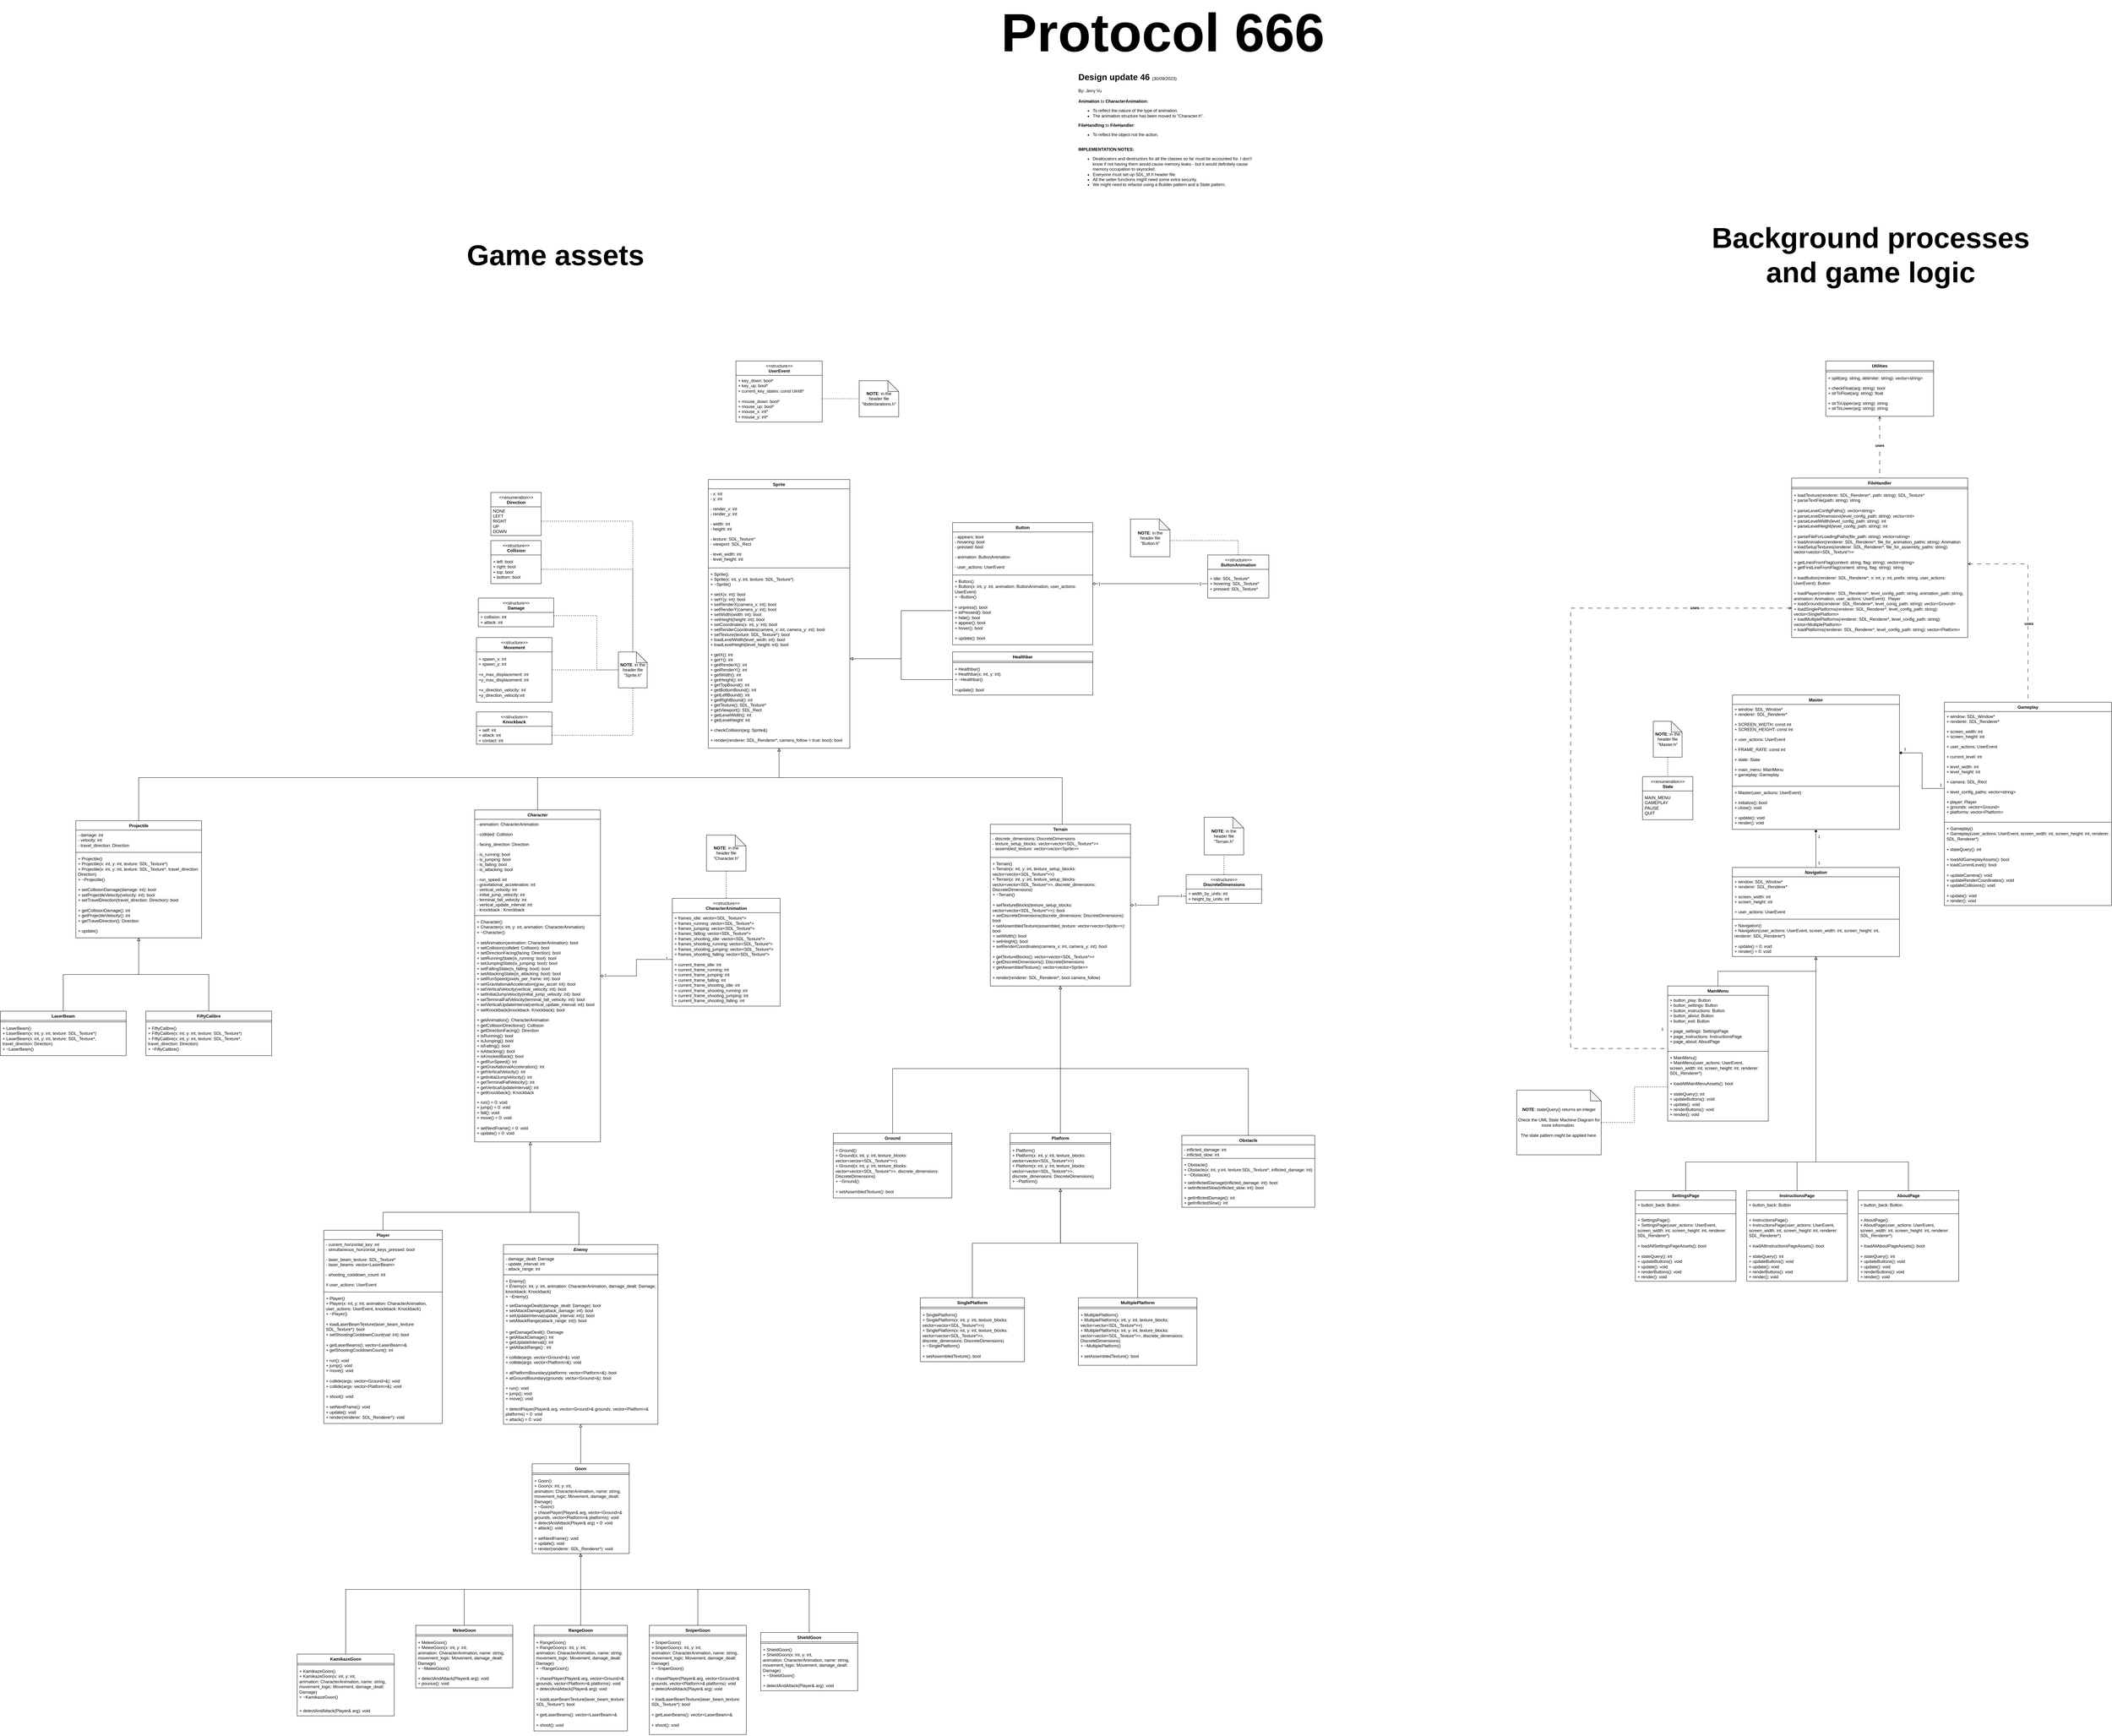 <mxfile version="22.0.0" type="device">
  <diagram id="c8oBW-qjvavsfD2tW6SP" name="Page-1">
    <mxGraphModel dx="3420" dy="245" grid="1" gridSize="10" guides="1" tooltips="1" connect="1" arrows="1" fold="1" page="1" pageScale="1" pageWidth="827" pageHeight="1169" math="0" shadow="0">
      <root>
        <mxCell id="0" />
        <mxCell id="1" parent="0" />
        <mxCell id="xrFbDY1ulE0IEn7EpgWR-1" style="edgeStyle=orthogonalEdgeStyle;rounded=0;orthogonalLoop=1;jettySize=auto;html=1;exitX=0.5;exitY=0;exitDx=0;exitDy=0;entryX=0.5;entryY=1;entryDx=0;entryDy=0;endArrow=block;endFill=0;" parent="1" source="xrFbDY1ulE0IEn7EpgWR-8" target="xrFbDY1ulE0IEn7EpgWR-3" edge="1">
          <mxGeometry relative="1" as="geometry">
            <Array as="points">
              <mxPoint x="1145" y="3610" />
              <mxPoint x="1817" y="3610" />
            </Array>
          </mxGeometry>
        </mxCell>
        <mxCell id="_eumr9OaMfdWc7wBKZ6G-8" style="edgeStyle=orthogonalEdgeStyle;rounded=0;orthogonalLoop=1;jettySize=auto;html=1;exitX=0.5;exitY=0;exitDx=0;exitDy=0;endArrow=block;endFill=0;" parent="1" source="_eumr9OaMfdWc7wBKZ6G-1" target="xrFbDY1ulE0IEn7EpgWR-3" edge="1">
          <mxGeometry relative="1" as="geometry">
            <Array as="points">
              <mxPoint x="35" y="3610" />
              <mxPoint x="1817" y="3610" />
            </Array>
          </mxGeometry>
        </mxCell>
        <mxCell id="X3__ifQOlJoH67yWw0tZ-2" style="edgeStyle=orthogonalEdgeStyle;rounded=0;orthogonalLoop=1;jettySize=auto;html=1;entryX=0.5;entryY=0;entryDx=0;entryDy=0;endArrow=none;endFill=0;startArrow=block;startFill=0;" parent="1" source="xrFbDY1ulE0IEn7EpgWR-3" target="xrFbDY1ulE0IEn7EpgWR-30" edge="1">
          <mxGeometry relative="1" as="geometry">
            <Array as="points">
              <mxPoint x="1817" y="3610" />
              <mxPoint x="2605" y="3610" />
            </Array>
          </mxGeometry>
        </mxCell>
        <mxCell id="xrFbDY1ulE0IEn7EpgWR-3" value="Sprite" style="swimlane;fontStyle=1;align=center;verticalAlign=top;childLayout=stackLayout;horizontal=1;startSize=26;horizontalStack=0;resizeParent=1;resizeParentMax=0;resizeLast=0;collapsible=1;marginBottom=0;" parent="1" vertex="1">
          <mxGeometry x="1620" y="2780" width="394" height="748" as="geometry" />
        </mxCell>
        <mxCell id="xrFbDY1ulE0IEn7EpgWR-4" value="- x: int&#xa;- y: int&#xa;&#xa;- render_x: int&#xa;- render_y: int&#xa;&#xa;- width: int&#xa;- height: int&#xa;&#xa;- texture: SDL_Texture*&#xa;- viewport: SDL_Rect&#xa;&#xa;- level_width: int&#xa;- level_height: int&#xa;" style="text;strokeColor=none;fillColor=none;align=left;verticalAlign=top;spacingLeft=4;spacingRight=4;overflow=hidden;rotatable=0;points=[[0,0.5],[1,0.5]];portConstraint=eastwest;" parent="xrFbDY1ulE0IEn7EpgWR-3" vertex="1">
          <mxGeometry y="26" width="394" height="216" as="geometry" />
        </mxCell>
        <mxCell id="xrFbDY1ulE0IEn7EpgWR-5" value="" style="line;strokeWidth=1;fillColor=none;align=left;verticalAlign=middle;spacingTop=-1;spacingLeft=3;spacingRight=3;rotatable=0;labelPosition=right;points=[];portConstraint=eastwest;strokeColor=inherit;" parent="xrFbDY1ulE0IEn7EpgWR-3" vertex="1">
          <mxGeometry y="242" width="394" height="8" as="geometry" />
        </mxCell>
        <mxCell id="xrFbDY1ulE0IEn7EpgWR-6" value="+ Sprite()&#xa;+ Sprite(x: int, y: int, texture: SDL_Texture*)&#xa;+ ~Sprite()&#xa;&#xa;+ setX(x: int): bool&#xa;+ setY(y: int): bool&#xa;+ setRenderX(camera_x: int): bool&#xa;+ setRenderY(camera_y: int): bool&#xa;+ setWidth(width: int): bool&#xa;+ setHeight(height: int): bool&#xa;+ setCoordinates(x: int, y: int): bool&#xa;+ setRenderCoordinates(camera_x: int, camera_y: int): bool&#xa;+ setTexture(texture: SDL_Texture*): bool&#xa;+ loadLevelWidth(level_wicth: int): bool&#xa;+ loadLevelHeight(level_height: int): bool&#xa;&#xa;+ getX(): int&#xa;+ getY(): int&#xa;+ getRenderX(): int&#xa;+ getRenderY(): int&#xa;+ getWidth(): int&#xa;+ getHeight(): int&#xa;+ getTopBound(): int&#xa;+ getBottomBound(): int&#xa;+ getLeftBound(): int&#xa;+ getRightBound(): int&#xa;+ getTexture(): SDL_Texture*&#xa;+ getViewport(): SDL_Rect&#xa;+ getLevelWidth(): int&#xa;+ getLevelHeight: int&#xa;&#xa;+ checkCollision(arg: Sprite&amp;)&#xa;&#xa;+ render(renderer: SDL_Renderer*, camera_follow = true: bool): bool" style="text;strokeColor=none;fillColor=none;align=left;verticalAlign=top;spacingLeft=4;spacingRight=4;overflow=hidden;rotatable=0;points=[[0,0.5],[1,0.5]];portConstraint=eastwest;" parent="xrFbDY1ulE0IEn7EpgWR-3" vertex="1">
          <mxGeometry y="250" width="394" height="498" as="geometry" />
        </mxCell>
        <mxCell id="xrFbDY1ulE0IEn7EpgWR-7" style="edgeStyle=orthogonalEdgeStyle;rounded=0;orthogonalLoop=1;jettySize=auto;html=1;exitX=0.5;exitY=0;exitDx=0;exitDy=0;endArrow=block;endFill=0;" parent="1" source="xrFbDY1ulE0IEn7EpgWR-14" target="xrFbDY1ulE0IEn7EpgWR-8" edge="1">
          <mxGeometry relative="1" as="geometry">
            <Array as="points">
              <mxPoint x="715" y="4820" />
              <mxPoint x="1125" y="4820" />
            </Array>
            <mxPoint x="930" y="4680" as="sourcePoint" />
          </mxGeometry>
        </mxCell>
        <mxCell id="rHJlb6HxjNZ4FKYGz4qk-4" style="edgeStyle=orthogonalEdgeStyle;rounded=0;orthogonalLoop=1;jettySize=auto;html=1;entryX=0;entryY=0.5;entryDx=0;entryDy=0;endArrow=none;endFill=0;startArrow=diamond;startFill=0;" edge="1" parent="1" source="xrFbDY1ulE0IEn7EpgWR-8" target="xrFbDY1ulE0IEn7EpgWR-62">
          <mxGeometry relative="1" as="geometry" />
        </mxCell>
        <mxCell id="rHJlb6HxjNZ4FKYGz4qk-5" value="1" style="edgeLabel;html=1;align=center;verticalAlign=middle;resizable=0;points=[];" vertex="1" connectable="0" parent="rHJlb6HxjNZ4FKYGz4qk-4">
          <mxGeometry x="0.87" y="4" relative="1" as="geometry">
            <mxPoint y="1" as="offset" />
          </mxGeometry>
        </mxCell>
        <mxCell id="rHJlb6HxjNZ4FKYGz4qk-6" value="1" style="edgeLabel;html=1;align=center;verticalAlign=middle;resizable=0;points=[];" vertex="1" connectable="0" parent="rHJlb6HxjNZ4FKYGz4qk-4">
          <mxGeometry x="-0.886" y="3" relative="1" as="geometry">
            <mxPoint y="1" as="offset" />
          </mxGeometry>
        </mxCell>
        <mxCell id="xrFbDY1ulE0IEn7EpgWR-8" value="Character" style="swimlane;fontStyle=3;align=center;verticalAlign=top;childLayout=stackLayout;horizontal=1;startSize=26;horizontalStack=0;resizeParent=1;resizeParentMax=0;resizeLast=0;collapsible=1;marginBottom=0;" parent="1" vertex="1">
          <mxGeometry x="970" y="3700" width="350" height="924" as="geometry" />
        </mxCell>
        <mxCell id="xrFbDY1ulE0IEn7EpgWR-9" value="- animation: CharacterAnimation&#xa;&#xa;- collided: Collision&#xa;&#xa;- facing_direction: Direction&#xa;&#xa;- is_running: bool&#xa;- is_jumping: bool&#xa;- is_falling: bool&#xa;- is_attacking: bool&#xa;&#xa;- run_speed: int&#xa;- gravitational_acceleration: int&#xa;- vertical_velocity: int&#xa;- initial_jump_velocity: int&#xa;- terminal_fall_velocity: int&#xa;- vertical_update_interval: int&#xa;- knockback : Knockback" style="text;strokeColor=none;fillColor=none;align=left;verticalAlign=top;spacingLeft=4;spacingRight=4;overflow=hidden;rotatable=0;points=[[0,0.5],[1,0.5]];portConstraint=eastwest;" parent="xrFbDY1ulE0IEn7EpgWR-8" vertex="1">
          <mxGeometry y="26" width="350" height="264" as="geometry" />
        </mxCell>
        <mxCell id="xrFbDY1ulE0IEn7EpgWR-10" value="" style="line;strokeWidth=1;fillColor=none;align=left;verticalAlign=middle;spacingTop=-1;spacingLeft=3;spacingRight=3;rotatable=0;labelPosition=right;points=[];portConstraint=eastwest;strokeColor=inherit;" parent="xrFbDY1ulE0IEn7EpgWR-8" vertex="1">
          <mxGeometry y="290" width="350" height="8" as="geometry" />
        </mxCell>
        <mxCell id="xrFbDY1ulE0IEn7EpgWR-11" value="+ Character()&#xa;+ Character(x: int, y: int, animation: CharacterAnimation)&#xa;+ ~Character()&#xa;&#xa;+ setAnimation(animation: CharacterAnimation): bool&#xa;+ setCollision(collided: Collision): bool&#xa;+ setDirectionFacing(facing: Direction): bool&#xa;+ setRunningState(is_running: bool): bool&#xa;+ setJumpingState(is_jumping: bool): bool&#xa;+ setFallingState(is_falling: bool): bool&#xa;+ setAttackingState(is_attacking: bool): bool&#xa;+ setRunSpeed(pixels_per_frame: int): bool&#xa;+ setGravitationalAcceleration(grav_accel: int): bool&#xa;+ setVerticalVelocity(vertical_velocity: int): bool&#xa;+ setInitialJumpVelocity(initial_jump_velocity: int): bool&#xa;+ setTerminalFallVelocity(terminal_fall_velocity: int): bool&#xa;+ setVerticalUpdateInterval(vertical_update_interval: int): bool&#xa;+ setKnockback(knockback: Knockback): bool&#xa;&#xa;+ getAnimation(): CharacterAnimation&#xa;+ getCollisionDirections(): Collision&#xa;+ getDirectionFacing(): Direction&#xa;+ isRunning(): bool&#xa;+ isJumping(): bool&#xa;+ isFalling(): bool&#xa;+ isAttacking(): bool&#xa;+ isKnockedBack(): bool&#xa;+ getRunSpeed(): int&#xa;+ getGravitationalAcceleration(): int&#xa;+ getVerticalVelocity(): int&#xa;+ getInitialJumpVelocity(): int&#xa;+ getTerminalFallVelocity(): int&#xa;+ getVerticalUpdateInterval(): int&#xa;+ getKnockback(): Knockback" style="text;strokeColor=none;fillColor=none;align=left;verticalAlign=top;spacingLeft=4;spacingRight=4;overflow=hidden;rotatable=0;points=[[0,0.5],[1,0.5]];portConstraint=eastwest;whiteSpace=wrap;fontStyle=0" parent="xrFbDY1ulE0IEn7EpgWR-8" vertex="1">
          <mxGeometry y="298" width="350" height="502" as="geometry" />
        </mxCell>
        <mxCell id="xrFbDY1ulE0IEn7EpgWR-12" value="+ run() = 0: void&#xa;+ jump() = 0: void&#xa;+ fall(): void&#xa;+ move() = 0: void&#xa;&#xa;+ setNextFrame() = 0: void&#xa;+ update() = 0: void" style="text;strokeColor=none;fillColor=none;align=left;verticalAlign=top;spacingLeft=4;spacingRight=4;overflow=hidden;rotatable=0;points=[[0,0.5],[1,0.5]];portConstraint=eastwest;whiteSpace=wrap;fontStyle=0" parent="xrFbDY1ulE0IEn7EpgWR-8" vertex="1">
          <mxGeometry y="800" width="350" height="124" as="geometry" />
        </mxCell>
        <mxCell id="xrFbDY1ulE0IEn7EpgWR-13" style="edgeStyle=orthogonalEdgeStyle;rounded=0;orthogonalLoop=1;jettySize=auto;html=1;exitX=0.5;exitY=0;exitDx=0;exitDy=0;endArrow=block;endFill=0;" parent="1" source="xrFbDY1ulE0IEn7EpgWR-21" target="xrFbDY1ulE0IEn7EpgWR-8" edge="1">
          <mxGeometry relative="1" as="geometry">
            <Array as="points">
              <mxPoint x="1260" y="4820" />
              <mxPoint x="1125" y="4820" />
            </Array>
          </mxGeometry>
        </mxCell>
        <mxCell id="xrFbDY1ulE0IEn7EpgWR-14" value="Player" style="swimlane;fontStyle=1;align=center;verticalAlign=top;childLayout=stackLayout;horizontal=1;startSize=26;horizontalStack=0;resizeParent=1;resizeParentMax=0;resizeLast=0;collapsible=1;marginBottom=0;whiteSpace=wrap;" parent="1" vertex="1">
          <mxGeometry x="550" y="4870" width="330" height="538" as="geometry" />
        </mxCell>
        <mxCell id="xrFbDY1ulE0IEn7EpgWR-15" value="- current_horizontal_key: int&#xa;- simultaneous_horizontal_keys_pressed: bool&#xa;&#xa;- laser_beam_texture: SDL_Texture*&#xa;- laser_beams: vector&lt;LaserBeam&gt;&#xa;&#xa;- shooting_cooldown_count: int&#xa;&#xa;# user_actions: UserEvent" style="text;strokeColor=none;fillColor=none;align=left;verticalAlign=top;spacingLeft=4;spacingRight=4;overflow=hidden;rotatable=0;points=[[0,0.5],[1,0.5]];portConstraint=eastwest;" parent="xrFbDY1ulE0IEn7EpgWR-14" vertex="1">
          <mxGeometry y="26" width="330" height="142" as="geometry" />
        </mxCell>
        <mxCell id="xrFbDY1ulE0IEn7EpgWR-16" value="" style="line;strokeWidth=1;fillColor=none;align=left;verticalAlign=middle;spacingTop=-1;spacingLeft=3;spacingRight=3;rotatable=0;labelPosition=right;points=[];portConstraint=eastwest;strokeColor=inherit;" parent="xrFbDY1ulE0IEn7EpgWR-14" vertex="1">
          <mxGeometry y="168" width="330" height="8" as="geometry" />
        </mxCell>
        <mxCell id="xrFbDY1ulE0IEn7EpgWR-17" value="+ Player()&#xa;+ Player(x: int, y: int, animation: CharacterAnimation, user_actions: UserEvent, knockback: Knockback)&#xa;+ ~Player()&#xa;&#xa;+ loadLaserBeamTexture(laser_beam_texture: SDL_Texture*): bool&#xa;+ setShootingCooldownCount(val: int): bool&#xa;&#xa;+ getLaserBeams(): vector&lt;LaserBeam&gt;&amp;&#xa;+ getShootingCooldownCount(): int&#xa;&#xa;+ run(): void&#xa;+ jump(): void&#xa;+ move(): void&#xa;&#xa;+ collide(args: vector&lt;Ground&gt;&amp;): void&#xa;+ collide(args: vector&lt;Platform&gt;&amp;): void&#xa;&#xa;+ shoot(): void&#xa;&#xa;+ setNextFrame(): void&#xa;+ update(): void&#xa;+ render(renderer: SDL_Renderer*): void" style="text;strokeColor=none;fillColor=none;align=left;verticalAlign=top;spacingLeft=4;spacingRight=4;overflow=hidden;rotatable=0;points=[[0,0.5],[1,0.5]];portConstraint=eastwest;whiteSpace=wrap;fontStyle=0" parent="xrFbDY1ulE0IEn7EpgWR-14" vertex="1">
          <mxGeometry y="176" width="330" height="362" as="geometry" />
        </mxCell>
        <mxCell id="_eumr9OaMfdWc7wBKZ6G-66" style="edgeStyle=orthogonalEdgeStyle;rounded=0;orthogonalLoop=1;jettySize=auto;html=1;endArrow=block;endFill=0;exitX=0.5;exitY=0;exitDx=0;exitDy=0;" parent="1" source="a6dslvJ8g0uNkc3i4jEf-1" target="xrFbDY1ulE0IEn7EpgWR-21" edge="1">
          <mxGeometry relative="1" as="geometry">
            <Array as="points" />
            <mxPoint x="1265" y="5520" as="sourcePoint" />
          </mxGeometry>
        </mxCell>
        <mxCell id="xrFbDY1ulE0IEn7EpgWR-21" value="Enemy" style="swimlane;fontStyle=3;align=center;verticalAlign=top;childLayout=stackLayout;horizontal=1;startSize=26;horizontalStack=0;resizeParent=1;resizeParentMax=0;resizeLast=0;collapsible=1;marginBottom=0;" parent="1" vertex="1">
          <mxGeometry x="1050" y="4910" width="430" height="500" as="geometry" />
        </mxCell>
        <mxCell id="xrFbDY1ulE0IEn7EpgWR-22" value="- damage_dealt: Damage&#xa;- update_interval: int&#xa;- attack_range: int" style="text;strokeColor=none;fillColor=none;align=left;verticalAlign=top;spacingLeft=4;spacingRight=4;overflow=hidden;rotatable=0;points=[[0,0.5],[1,0.5]];portConstraint=eastwest;" parent="xrFbDY1ulE0IEn7EpgWR-21" vertex="1">
          <mxGeometry y="26" width="430" height="54" as="geometry" />
        </mxCell>
        <mxCell id="xrFbDY1ulE0IEn7EpgWR-23" value="" style="line;strokeWidth=1;fillColor=none;align=left;verticalAlign=middle;spacingTop=-1;spacingLeft=3;spacingRight=3;rotatable=0;labelPosition=right;points=[];portConstraint=eastwest;strokeColor=inherit;" parent="xrFbDY1ulE0IEn7EpgWR-21" vertex="1">
          <mxGeometry y="80" width="430" height="8" as="geometry" />
        </mxCell>
        <mxCell id="xrFbDY1ulE0IEn7EpgWR-24" value="+ Enemy()&#xa;+ Enemy(x: int, y: int, animation: CharacterAnimation, damage_dealt: Damage, knockback: Knockback)&#xa;+ ~Enemy()" style="text;strokeColor=none;fillColor=none;align=left;verticalAlign=top;spacingLeft=4;spacingRight=4;overflow=hidden;rotatable=0;points=[[0,0.5],[1,0.5]];portConstraint=eastwest;whiteSpace=wrap;" parent="xrFbDY1ulE0IEn7EpgWR-21" vertex="1">
          <mxGeometry y="88" width="430" height="68" as="geometry" />
        </mxCell>
        <mxCell id="xrFbDY1ulE0IEn7EpgWR-26" value="+ setDamageDealt(damage_dealt: Damage): bool&#xa;+ setAttackDamage(attack_damage: int): bool&#xa;+ setUpdateInterval(update_interval: int)): bool&#xa;+ setAttackRange(attack_range: int)): bool" style="text;strokeColor=none;fillColor=none;align=left;verticalAlign=top;spacingLeft=4;spacingRight=4;overflow=hidden;rotatable=0;points=[[0,0.5],[1,0.5]];portConstraint=eastwest;" parent="xrFbDY1ulE0IEn7EpgWR-21" vertex="1">
          <mxGeometry y="156" width="430" height="74" as="geometry" />
        </mxCell>
        <mxCell id="xrFbDY1ulE0IEn7EpgWR-27" value="+ getDamageDealt(): Damage&#xa;+ getAttackDamage(): int&#xa;+ getUpdateInterval(): int&#xa;+ getAttackRange() : int" style="text;strokeColor=none;fillColor=none;align=left;verticalAlign=top;spacingLeft=4;spacingRight=4;overflow=hidden;rotatable=0;points=[[0,0.5],[1,0.5]];portConstraint=eastwest;" parent="xrFbDY1ulE0IEn7EpgWR-21" vertex="1">
          <mxGeometry y="230" width="430" height="70" as="geometry" />
        </mxCell>
        <mxCell id="xrFbDY1ulE0IEn7EpgWR-25" value="+ collide(args: vector&lt;Ground&gt;&amp;): void&#xa;+ collide(args: vector&lt;Platform&gt;&amp;): void&#xa;&#xa;+ atPlatformBoundary(platforms: vector&lt;Platform&gt;&amp;): bool&#xa;+ atGroundBoundary(grounds: vector&lt;Ground&gt;&amp;): bool&#xa;&#xa;+ run(): void&#xa;+ jump(): void&#xa;+ move(): void&#xa;&#xa;+ detectPlayer(Player&amp; arg, vector&lt;Ground&gt;&amp; grounds, vector&lt;Platform&gt;&amp; platforms) = 0: void&#xa;+ attack() = 0: void" style="text;strokeColor=none;fillColor=none;align=left;verticalAlign=top;spacingLeft=4;spacingRight=4;overflow=hidden;rotatable=0;points=[[0,0.5],[1,0.5]];portConstraint=eastwest;whiteSpace=wrap;" parent="xrFbDY1ulE0IEn7EpgWR-21" vertex="1">
          <mxGeometry y="300" width="430" height="200" as="geometry" />
        </mxCell>
        <mxCell id="X3__ifQOlJoH67yWw0tZ-3" style="edgeStyle=orthogonalEdgeStyle;rounded=0;orthogonalLoop=1;jettySize=auto;html=1;entryX=0.5;entryY=0;entryDx=0;entryDy=0;endArrow=none;endFill=0;startArrow=block;startFill=0;" parent="1" source="xrFbDY1ulE0IEn7EpgWR-30" target="xrFbDY1ulE0IEn7EpgWR-69" edge="1">
          <mxGeometry relative="1" as="geometry" />
        </mxCell>
        <mxCell id="X3__ifQOlJoH67yWw0tZ-4" style="edgeStyle=orthogonalEdgeStyle;rounded=0;orthogonalLoop=1;jettySize=auto;html=1;entryX=0.5;entryY=0;entryDx=0;entryDy=0;startArrow=block;startFill=0;endArrow=none;endFill=0;" parent="1" source="xrFbDY1ulE0IEn7EpgWR-30" target="xrFbDY1ulE0IEn7EpgWR-90" edge="1">
          <mxGeometry relative="1" as="geometry">
            <Array as="points">
              <mxPoint x="2600" y="4420" />
              <mxPoint x="2133" y="4420" />
            </Array>
          </mxGeometry>
        </mxCell>
        <mxCell id="X3__ifQOlJoH67yWw0tZ-6" style="edgeStyle=orthogonalEdgeStyle;rounded=0;orthogonalLoop=1;jettySize=auto;html=1;entryX=0.5;entryY=0;entryDx=0;entryDy=0;endArrow=none;endFill=0;startArrow=block;startFill=0;" parent="1" source="xrFbDY1ulE0IEn7EpgWR-30" target="xrFbDY1ulE0IEn7EpgWR-83" edge="1">
          <mxGeometry relative="1" as="geometry">
            <Array as="points">
              <mxPoint x="2600" y="4420" />
              <mxPoint x="3123" y="4420" />
            </Array>
          </mxGeometry>
        </mxCell>
        <mxCell id="rHJlb6HxjNZ4FKYGz4qk-10" style="edgeStyle=orthogonalEdgeStyle;rounded=0;orthogonalLoop=1;jettySize=auto;html=1;entryX=0;entryY=0.5;entryDx=0;entryDy=0;endArrow=none;endFill=0;startArrow=diamond;startFill=0;" edge="1" parent="1" source="xrFbDY1ulE0IEn7EpgWR-30" target="xrFbDY1ulE0IEn7EpgWR-100">
          <mxGeometry relative="1" as="geometry" />
        </mxCell>
        <mxCell id="rHJlb6HxjNZ4FKYGz4qk-11" value="1" style="edgeLabel;html=1;align=center;verticalAlign=middle;resizable=0;points=[];" vertex="1" connectable="0" parent="rHJlb6HxjNZ4FKYGz4qk-10">
          <mxGeometry x="0.844" y="2" relative="1" as="geometry">
            <mxPoint as="offset" />
          </mxGeometry>
        </mxCell>
        <mxCell id="rHJlb6HxjNZ4FKYGz4qk-12" value="1" style="edgeLabel;html=1;align=center;verticalAlign=middle;resizable=0;points=[];" vertex="1" connectable="0" parent="rHJlb6HxjNZ4FKYGz4qk-10">
          <mxGeometry x="-0.844" y="2" relative="1" as="geometry">
            <mxPoint as="offset" />
          </mxGeometry>
        </mxCell>
        <mxCell id="xrFbDY1ulE0IEn7EpgWR-30" value="Terrain" style="swimlane;fontStyle=1;align=center;verticalAlign=top;childLayout=stackLayout;horizontal=1;startSize=26;horizontalStack=0;resizeParent=1;resizeParentMax=0;resizeLast=0;collapsible=1;marginBottom=0;" parent="1" vertex="1">
          <mxGeometry x="2405" y="3740" width="390" height="450" as="geometry" />
        </mxCell>
        <mxCell id="xrFbDY1ulE0IEn7EpgWR-31" value="- discrete_dimensions: DiscreteDimensions&#xa;- texture_setup_blocks: vector&lt;vector&lt;SDL_Texture*&gt;&gt;&#xa;- assembled_texture: vector&lt;vector&lt;Sprite&gt;&gt;&#xa;" style="text;strokeColor=none;fillColor=none;align=left;verticalAlign=top;spacingLeft=4;spacingRight=4;overflow=hidden;rotatable=0;points=[[0,0.5],[1,0.5]];portConstraint=eastwest;" parent="xrFbDY1ulE0IEn7EpgWR-30" vertex="1">
          <mxGeometry y="26" width="390" height="62" as="geometry" />
        </mxCell>
        <mxCell id="xrFbDY1ulE0IEn7EpgWR-32" value="" style="line;strokeWidth=1;fillColor=none;align=left;verticalAlign=middle;spacingTop=-1;spacingLeft=3;spacingRight=3;rotatable=0;labelPosition=right;points=[];portConstraint=eastwest;strokeColor=inherit;" parent="xrFbDY1ulE0IEn7EpgWR-30" vertex="1">
          <mxGeometry y="88" width="390" height="8" as="geometry" />
        </mxCell>
        <mxCell id="xrFbDY1ulE0IEn7EpgWR-33" value="+ Terrain()&#xa;+ Terrain(x: int, y: int, texture_setup_blocks: vector&lt;vector&lt;SDL_Texture*&gt;&gt;)&#xa;+ Terrain(x: int, y: int, texture_setup_blocks: vector&lt;vector&lt;SDL_Texture*&gt;&gt;, discrete_dimensions: DiscreteDimensions)&#xa;+ ~Terrain()&#xa;&#xa;+ setTextureBlocks(texture_setup_blocks: vector&lt;vector&lt;SDL_Texture*&gt;&gt;): bool&#xa;+ setDiscreteDimensions(discrete_dimensions: DiscreteDimensions): bool&#xa;+ setAssembledTexture(assembled_texture: vector&lt;vector&lt;Sprite&gt;&gt;): bool&#xa;+ setWidth(): bool&#xa;+ setHeight(): bool&#xa;+ setRenderCoordinates(camera_x: int, camera_y: int): bool&#xa;&#xa;+ getTextureBlocks(): vector&lt;vector&lt;SDL_Texture*&gt;&gt;&#xa;+ getDiscreteDimensions(): DiscreteDimensions&#xa;+ getAssembledTexture(): vector&lt;vector&lt;Sprite&gt;&gt;&#xa;&#xa;+ render(renderer: SDL_Renderer*, bool camera_follow)&#xa;" style="text;strokeColor=none;fillColor=none;align=left;verticalAlign=top;spacingLeft=4;spacingRight=4;overflow=hidden;rotatable=0;points=[[0,0.5],[1,0.5]];portConstraint=eastwest;whiteSpace=wrap;" parent="xrFbDY1ulE0IEn7EpgWR-30" vertex="1">
          <mxGeometry y="96" width="390" height="354" as="geometry" />
        </mxCell>
        <mxCell id="xrFbDY1ulE0IEn7EpgWR-46" value="FileHandler" style="swimlane;fontStyle=1;align=center;verticalAlign=top;childLayout=stackLayout;horizontal=1;startSize=26;horizontalStack=0;resizeParent=1;resizeParentMax=0;resizeLast=0;collapsible=1;marginBottom=0;whiteSpace=wrap;" parent="1" vertex="1">
          <mxGeometry x="4635" y="2776" width="490" height="444" as="geometry" />
        </mxCell>
        <mxCell id="xrFbDY1ulE0IEn7EpgWR-47" value="" style="line;strokeWidth=1;fillColor=none;align=left;verticalAlign=middle;spacingTop=-1;spacingLeft=3;spacingRight=3;rotatable=0;labelPosition=right;points=[];portConstraint=eastwest;strokeColor=inherit;" parent="xrFbDY1ulE0IEn7EpgWR-46" vertex="1">
          <mxGeometry y="26" width="490" height="8" as="geometry" />
        </mxCell>
        <mxCell id="xrFbDY1ulE0IEn7EpgWR-48" value="+ loadTexture(renderer: SDL_Renderer*, path: string): SDL_Texture*&#xa;+ parseTextFile(path: string): string&#xa;&#xa;+ parseLevelConfigPaths(): vector&lt;string&gt;&#xa;+ parseLevelDimensions(level_config_path: string): vector&lt;int&gt;&#xa;+ parseLevelWidth(level_config_path: string): int&#xa;+ parseLevelHeight(level_config_path: string): int&#xa;&#xa;+ parseFileForLoadingPaths(file_path: string): vector&lt;string&gt;&#xa;+ loadAnimation(renderer: SDL_Renderer*, file_for_animation_paths: string): Animation&#xa;+ loadSetupTextures(renderer: SDL_Renderer*, file_for_assembly_paths: string): vector&lt;vector&lt;SDL_Texture*&gt;&gt;&#xa;&#xa;+ getLinesFromFlag(content: string, flag: string): vector&lt;string&gt;&#xa;+ getFirstLineFromFlag(content: string, flag: string): string&#xa;&#xa;+ loadButton(renderer: SDL_Renderer*, x: int, y: int, prefix: string, user_actions: UserEvent): Button&#xa;&#xa;+ loadPlayer(renderer: SDL_Renderer*, level_config_path: string, animation_path: string, animation: Animation, user_actions: UserEvent):  Player&#xa;+ loadGrounds(renderer: SDL_Renderer*, level_conig_path: string): vector&lt;Ground&gt;&#xa;+ loadSinglePlatforms(renderer: SDL_Renderer*, level_config_path: string): vector&lt;SinglePlatform&gt;&#xa;+ loadMultiplePlatforms(renderer: SDL_Renderer*, level_config_path: string): vector&lt;MultiplePlatform&gt;&#xa;+ loadPlatforms(renderer: SDL_Renderer*, level_config_path: string): vector&lt;Platform&gt;" style="text;strokeColor=none;fillColor=none;align=left;verticalAlign=top;spacingLeft=4;spacingRight=4;overflow=hidden;rotatable=0;points=[[0,0.5],[1,0.5]];portConstraint=eastwest;whiteSpace=wrap;" parent="xrFbDY1ulE0IEn7EpgWR-46" vertex="1">
          <mxGeometry y="34" width="490" height="410" as="geometry" />
        </mxCell>
        <mxCell id="xrFbDY1ulE0IEn7EpgWR-49" value="Master" style="swimlane;fontStyle=1;align=center;verticalAlign=top;childLayout=stackLayout;horizontal=1;startSize=26;horizontalStack=0;resizeParent=1;resizeParentMax=0;resizeLast=0;collapsible=1;marginBottom=0;" parent="1" vertex="1">
          <mxGeometry x="4470" y="3380" width="465" height="374" as="geometry" />
        </mxCell>
        <mxCell id="xrFbDY1ulE0IEn7EpgWR-50" value="+ window: SDL_Window*&#xa;+ renderer: SDL_Renderer*&#xa;&#xa;+ SCREEN_WIDTH: const int&#xa;+ SCREEN_HEIGHT: const int&#xa;&#xa;+ user_actions: UserEvent&#xa;&#xa;+ FRAME_RATE: const int&#xa;&#xa;+ state: State&#xa;&#xa;+ main_menu: MainMenu&#xa;+ gameplay: Gameplay&#xa;" style="text;strokeColor=none;fillColor=none;align=left;verticalAlign=top;spacingLeft=4;spacingRight=4;overflow=hidden;rotatable=0;points=[[0,0.5],[1,0.5]];portConstraint=eastwest;" parent="xrFbDY1ulE0IEn7EpgWR-49" vertex="1">
          <mxGeometry y="26" width="465" height="224" as="geometry" />
        </mxCell>
        <mxCell id="xrFbDY1ulE0IEn7EpgWR-51" value="" style="line;strokeWidth=1;fillColor=none;align=left;verticalAlign=middle;spacingTop=-1;spacingLeft=3;spacingRight=3;rotatable=0;labelPosition=right;points=[];portConstraint=eastwest;strokeColor=inherit;" parent="xrFbDY1ulE0IEn7EpgWR-49" vertex="1">
          <mxGeometry y="250" width="465" height="8" as="geometry" />
        </mxCell>
        <mxCell id="xrFbDY1ulE0IEn7EpgWR-52" value="+ Master(user_actions: UserEvent)&#xa;&#xa;+ initialize(): bool&#xa;+ close(): void&#xa;&#xa;+ update(): void&#xa;+ render(): void" style="text;strokeColor=none;fillColor=none;align=left;verticalAlign=top;spacingLeft=4;spacingRight=4;overflow=hidden;rotatable=0;points=[[0,0.5],[1,0.5]];portConstraint=eastwest;" parent="xrFbDY1ulE0IEn7EpgWR-49" vertex="1">
          <mxGeometry y="258" width="465" height="116" as="geometry" />
        </mxCell>
        <mxCell id="hQDoFeYBahZATQD71TL4-30" style="edgeStyle=orthogonalEdgeStyle;rounded=0;orthogonalLoop=1;jettySize=auto;html=1;entryX=0.5;entryY=0;entryDx=0;entryDy=0;endArrow=none;endFill=0;dashed=1;dashPattern=12 12;startArrow=open;startFill=0;" parent="1" source="xrFbDY1ulE0IEn7EpgWR-53" target="xrFbDY1ulE0IEn7EpgWR-46" edge="1">
          <mxGeometry relative="1" as="geometry" />
        </mxCell>
        <mxCell id="rHJlb6HxjNZ4FKYGz4qk-14" value="&lt;b&gt;uses&lt;/b&gt;" style="edgeLabel;html=1;align=center;verticalAlign=middle;resizable=0;points=[];" vertex="1" connectable="0" parent="hQDoFeYBahZATQD71TL4-30">
          <mxGeometry x="-0.076" relative="1" as="geometry">
            <mxPoint y="1" as="offset" />
          </mxGeometry>
        </mxCell>
        <mxCell id="xrFbDY1ulE0IEn7EpgWR-53" value="Utilities" style="swimlane;fontStyle=1;align=center;verticalAlign=top;childLayout=stackLayout;horizontal=1;startSize=26;horizontalStack=0;resizeParent=1;resizeParentMax=0;resizeLast=0;collapsible=1;marginBottom=0;" parent="1" vertex="1">
          <mxGeometry x="4730" y="2450" width="300" height="154" as="geometry" />
        </mxCell>
        <mxCell id="xrFbDY1ulE0IEn7EpgWR-54" value="" style="line;strokeWidth=1;fillColor=none;align=left;verticalAlign=middle;spacingTop=-1;spacingLeft=3;spacingRight=3;rotatable=0;labelPosition=right;points=[];portConstraint=eastwest;strokeColor=inherit;" parent="xrFbDY1ulE0IEn7EpgWR-53" vertex="1">
          <mxGeometry y="26" width="300" height="8" as="geometry" />
        </mxCell>
        <mxCell id="xrFbDY1ulE0IEn7EpgWR-55" value="+ split(arg: string, delimiter: string): vector&lt;string&gt; &#xa;&#xa;+ checkFloat(arg: string): bool&#xa;+ strToFloat(arg: string): float&#xa;&#xa;+ strToUpper(arg: string): string&#xa;+ strToLower(arg: string): string" style="text;strokeColor=none;fillColor=none;align=left;verticalAlign=top;spacingLeft=4;spacingRight=4;overflow=hidden;rotatable=0;points=[[0,0.5],[1,0.5]];portConstraint=eastwest;" parent="xrFbDY1ulE0IEn7EpgWR-53" vertex="1">
          <mxGeometry y="34" width="300" height="120" as="geometry" />
        </mxCell>
        <mxCell id="xrFbDY1ulE0IEn7EpgWR-56" value="&lt;h1&gt;Design update 46&amp;nbsp;&lt;span style=&quot;font-weight: normal;&quot;&gt;&lt;font style=&quot;font-size: 12px;&quot;&gt;(30/09/2023)&lt;/font&gt;&lt;/span&gt;&lt;/h1&gt;&lt;div&gt;&lt;span style=&quot;font-weight: normal;&quot;&gt;&lt;font style=&quot;font-size: 12px;&quot;&gt;By: Jerry Vu&lt;/font&gt;&lt;/span&gt;&lt;/div&gt;&lt;div&gt;&lt;br&gt;&lt;/div&gt;&lt;div&gt;&lt;b&gt;Animation&amp;nbsp;&lt;/b&gt;to &lt;b&gt;CharacterAnimation:&lt;/b&gt;&lt;/div&gt;&lt;div&gt;&lt;ul&gt;&lt;li&gt;To reflect the nature of the type of animation.&lt;/li&gt;&lt;li&gt;The animation structure has been moved to &quot;Character.h&quot;.&lt;/li&gt;&lt;/ul&gt;&lt;/div&gt;&lt;div&gt;&lt;b&gt;FileHandling&lt;/b&gt;&amp;nbsp;to &lt;b&gt;FileHandler&lt;/b&gt;:&lt;/div&gt;&lt;div&gt;&lt;ul&gt;&lt;li&gt;To reflect the object not the action.&lt;/li&gt;&lt;/ul&gt;&lt;/div&gt;&lt;div&gt;&lt;br&gt;&lt;/div&gt;&lt;div&gt;&lt;b style=&quot;background-color: initial;&quot;&gt;IMPLEMENTATION NOTES:&lt;/b&gt;&lt;br&gt;&lt;/div&gt;&lt;div&gt;&lt;ul&gt;&lt;li&gt;Deallocators and destructors for all the classes so far must be accounted for. I don&#39;t know if not having them would cause memory leaks - but it would definitely cause memory occupation to skyrocket.&lt;/li&gt;&lt;li&gt;Everyone must set up SDL_ttf.h header file.&lt;/li&gt;&lt;li&gt;All the setter functions might need some extra security.&lt;/li&gt;&lt;li&gt;We might need to refactor using a Builder pattern and a State pattern.&lt;/li&gt;&lt;/ul&gt;&lt;b&gt;&lt;/b&gt;&lt;/div&gt;" style="text;html=1;strokeColor=none;fillColor=none;spacing=5;spacingTop=-20;whiteSpace=wrap;overflow=hidden;rounded=0;" parent="1" vertex="1">
          <mxGeometry x="2645" y="1640" width="500" height="380" as="geometry" />
        </mxCell>
        <mxCell id="xrFbDY1ulE0IEn7EpgWR-57" value="&amp;lt;&amp;lt;enumeration&amp;gt;&amp;gt;&lt;br&gt;&lt;b&gt;Direction&lt;/b&gt;" style="swimlane;fontStyle=0;align=center;verticalAlign=top;childLayout=stackLayout;horizontal=1;startSize=40;horizontalStack=0;resizeParent=1;resizeParentMax=0;resizeLast=0;collapsible=0;marginBottom=0;html=1;" parent="1" vertex="1">
          <mxGeometry x="1015" y="2816" width="140" height="120" as="geometry" />
        </mxCell>
        <mxCell id="xrFbDY1ulE0IEn7EpgWR-58" value="NONE&lt;br&gt;LEFT&amp;nbsp;&lt;br&gt;RIGHT&lt;br&gt;UP&lt;br&gt;DOWN" style="text;html=1;strokeColor=none;fillColor=none;align=left;verticalAlign=middle;spacingLeft=4;spacingRight=4;overflow=hidden;rotatable=0;points=[[0,0.5],[1,0.5]];portConstraint=eastwest;" parent="xrFbDY1ulE0IEn7EpgWR-57" vertex="1">
          <mxGeometry y="40" width="140" height="80" as="geometry" />
        </mxCell>
        <mxCell id="xrFbDY1ulE0IEn7EpgWR-59" value="&amp;lt;&amp;lt;structure&amp;gt;&amp;gt;&lt;br&gt;&lt;b&gt;UserEvent&lt;/b&gt;" style="swimlane;fontStyle=0;align=center;verticalAlign=top;childLayout=stackLayout;horizontal=1;startSize=40;horizontalStack=0;resizeParent=1;resizeParentMax=0;resizeLast=0;collapsible=0;marginBottom=0;html=1;" parent="1" vertex="1">
          <mxGeometry x="1697" y="2450" width="240" height="170" as="geometry" />
        </mxCell>
        <mxCell id="xrFbDY1ulE0IEn7EpgWR-60" value="+ key_down: bool*&lt;br&gt;+ key_up: bool*&lt;br&gt;+ current_key_states: const Uint8*&lt;br&gt;&lt;br&gt;+ mouse_down: bool*&lt;br&gt;+ mouse_up: bool*&lt;br&gt;+ mouse_x: int*&lt;br&gt;+ mouse_y: int*" style="text;html=1;strokeColor=none;fillColor=none;align=left;verticalAlign=middle;spacingLeft=4;spacingRight=4;overflow=hidden;rotatable=0;points=[[0,0.5],[1,0.5]];portConstraint=eastwest;" parent="xrFbDY1ulE0IEn7EpgWR-59" vertex="1">
          <mxGeometry y="40" width="240" height="130" as="geometry" />
        </mxCell>
        <mxCell id="xrFbDY1ulE0IEn7EpgWR-61" value="&amp;lt;&amp;lt;structure&amp;gt;&amp;gt;&lt;br&gt;&lt;b&gt;CharacterAnimation&lt;/b&gt;" style="swimlane;fontStyle=0;align=center;verticalAlign=top;childLayout=stackLayout;horizontal=1;startSize=40;horizontalStack=0;resizeParent=1;resizeParentMax=0;resizeLast=0;collapsible=0;marginBottom=0;html=1;" parent="1" vertex="1">
          <mxGeometry x="1520" y="3946" width="300" height="300" as="geometry" />
        </mxCell>
        <mxCell id="xrFbDY1ulE0IEn7EpgWR-62" value="+ frames_idle: vector&amp;lt;SDL_Texture*&amp;gt;&lt;br&gt;+ frames_running: vector&amp;lt;SDL_Texture*&amp;gt;&lt;br&gt;+ frames_jumping: vector&amp;lt;SDL_Texture*&amp;gt;&lt;br&gt;+ frames_falling: vector&amp;lt;SDL_Texture*&amp;gt;&lt;br&gt;+ frames_shooting_idle: vector&amp;lt;SDL_Texture*&amp;gt;&lt;br&gt;+ frames_shooting_running: vector&amp;lt;SDL_Texture*&amp;gt;&lt;br&gt;+ frames_shooting_jumping: vector&amp;lt;SDL_Texture*&amp;gt;&lt;br&gt;+ frames_shooting_falling: vector&amp;lt;SDL_Texture*&amp;gt;&lt;br&gt;&lt;br&gt;+ current_frame_idle: int&lt;br&gt;+ current_frame_running: int&lt;br&gt;+ current_frame_jumping: int&lt;br&gt;+ current_frame_falling: int&lt;br&gt;+ current_frame_shooting_idle: int&lt;br&gt;+ current_frame_shooting_running: int&lt;br&gt;+ current_frame_shooting_jumping: int&lt;br&gt;+ current_frame_shooting_falling: int" style="text;html=1;strokeColor=none;fillColor=none;align=left;verticalAlign=middle;spacingLeft=4;spacingRight=4;overflow=hidden;rotatable=0;points=[[0,0.5],[1,0.5]];portConstraint=eastwest;" parent="xrFbDY1ulE0IEn7EpgWR-61" vertex="1">
          <mxGeometry y="40" width="300" height="260" as="geometry" />
        </mxCell>
        <mxCell id="xrFbDY1ulE0IEn7EpgWR-63" value="&amp;lt;&amp;lt;structure&amp;gt;&amp;gt;&lt;br&gt;&lt;b&gt;Collision&lt;/b&gt;" style="swimlane;fontStyle=0;align=center;verticalAlign=top;childLayout=stackLayout;horizontal=1;startSize=40;horizontalStack=0;resizeParent=1;resizeParentMax=0;resizeLast=0;collapsible=0;marginBottom=0;html=1;" parent="1" vertex="1">
          <mxGeometry x="1015" y="2950" width="140" height="120" as="geometry" />
        </mxCell>
        <mxCell id="xrFbDY1ulE0IEn7EpgWR-64" value="+ left: bool&lt;br&gt;+ right: bool&lt;br&gt;+ top: bool&lt;br style=&quot;border-color: var(--border-color);&quot;&gt;+ bottom: bool" style="text;html=1;strokeColor=none;fillColor=none;align=left;verticalAlign=middle;spacingLeft=4;spacingRight=4;overflow=hidden;rotatable=0;points=[[0,0.5],[1,0.5]];portConstraint=eastwest;" parent="xrFbDY1ulE0IEn7EpgWR-63" vertex="1">
          <mxGeometry y="40" width="140" height="80" as="geometry" />
        </mxCell>
        <mxCell id="xrFbDY1ulE0IEn7EpgWR-69" value="Platform&#xa;" style="swimlane;fontStyle=1;align=center;verticalAlign=top;childLayout=stackLayout;horizontal=1;startSize=26;horizontalStack=0;resizeParent=1;resizeParentMax=0;resizeLast=0;collapsible=1;marginBottom=0;" parent="1" vertex="1">
          <mxGeometry x="2460" y="4600" width="280" height="154" as="geometry" />
        </mxCell>
        <mxCell id="xrFbDY1ulE0IEn7EpgWR-71" value="" style="line;strokeWidth=1;fillColor=none;align=left;verticalAlign=middle;spacingTop=-1;spacingLeft=3;spacingRight=3;rotatable=0;labelPosition=right;points=[];portConstraint=eastwest;strokeColor=inherit;" parent="xrFbDY1ulE0IEn7EpgWR-69" vertex="1">
          <mxGeometry y="26" width="280" height="8" as="geometry" />
        </mxCell>
        <mxCell id="xrFbDY1ulE0IEn7EpgWR-72" value="+ Platform()&#xa;+ Platform(x: int, y: int, texture_blocks: vector&lt;vector&lt;SDL_Texture*&gt;&gt;)&#xa;+ Platform(x: int, y: int, texture_blocks: vector&lt;vector&lt;SDL_Texture*&gt;&gt;, discrete_dimensions: DiscreteDimensions)&#xa;+ ~Platform()" style="text;strokeColor=none;fillColor=none;align=left;verticalAlign=top;spacingLeft=4;spacingRight=4;overflow=hidden;rotatable=0;points=[[0,0.5],[1,0.5]];portConstraint=eastwest;whiteSpace=wrap;" parent="xrFbDY1ulE0IEn7EpgWR-69" vertex="1">
          <mxGeometry y="34" width="280" height="120" as="geometry" />
        </mxCell>
        <mxCell id="xrFbDY1ulE0IEn7EpgWR-73" value="SinglePlatform" style="swimlane;fontStyle=1;align=center;verticalAlign=top;childLayout=stackLayout;horizontal=1;startSize=26;horizontalStack=0;resizeParent=1;resizeParentMax=0;resizeLast=0;collapsible=1;marginBottom=0;" parent="1" vertex="1">
          <mxGeometry x="2210" y="5058" width="290" height="178" as="geometry" />
        </mxCell>
        <mxCell id="xrFbDY1ulE0IEn7EpgWR-75" value="" style="line;strokeWidth=1;fillColor=none;align=left;verticalAlign=middle;spacingTop=-1;spacingLeft=3;spacingRight=3;rotatable=0;labelPosition=right;points=[];portConstraint=eastwest;strokeColor=inherit;" parent="xrFbDY1ulE0IEn7EpgWR-73" vertex="1">
          <mxGeometry y="26" width="290" height="8" as="geometry" />
        </mxCell>
        <mxCell id="xrFbDY1ulE0IEn7EpgWR-76" value="+ SinglePlatform()&#xa;+ SinglePlatform(x: int, y: int, texture_blocks: vector&lt;vector&lt;SDL_Texture*&gt;&gt;)&#xa;+ SinglePlatform(x: int, y: int, texture_blocks: vector&lt;vector&lt;SDL_Texture*&gt;&gt;, discrete_dimensions: DiscreteDimensions)&#xa;+ ~SinglePlatform()&#xa;&#xa;+ setAssembledTexture(): bool&#xa;&#xa;" style="text;strokeColor=none;fillColor=none;align=left;verticalAlign=top;spacingLeft=4;spacingRight=4;overflow=hidden;rotatable=0;points=[[0,0.5],[1,0.5]];portConstraint=eastwest;whiteSpace=wrap;" parent="xrFbDY1ulE0IEn7EpgWR-73" vertex="1">
          <mxGeometry y="34" width="290" height="144" as="geometry" />
        </mxCell>
        <mxCell id="xrFbDY1ulE0IEn7EpgWR-77" value="MultiplePlatform" style="swimlane;fontStyle=1;align=center;verticalAlign=top;childLayout=stackLayout;horizontal=1;startSize=26;horizontalStack=0;resizeParent=1;resizeParentMax=0;resizeLast=0;collapsible=1;marginBottom=0;" parent="1" vertex="1">
          <mxGeometry x="2650" y="5058" width="330" height="188" as="geometry" />
        </mxCell>
        <mxCell id="xrFbDY1ulE0IEn7EpgWR-79" value="" style="line;strokeWidth=1;fillColor=none;align=left;verticalAlign=middle;spacingTop=-1;spacingLeft=3;spacingRight=3;rotatable=0;labelPosition=right;points=[];portConstraint=eastwest;strokeColor=inherit;" parent="xrFbDY1ulE0IEn7EpgWR-77" vertex="1">
          <mxGeometry y="26" width="330" height="8" as="geometry" />
        </mxCell>
        <mxCell id="xrFbDY1ulE0IEn7EpgWR-80" value="+ MultiplePlatform()&#xa;+ MultiplePlatform(x: int, y: int, texture_blocks: vector&lt;vector&lt;SDL_Texture*&gt;&gt;)&#xa;+ MultiplePlatform(x: int, y: int, texture_blocks: vector&lt;vector&lt;SDL_Texture*&gt;&gt;, discrete_dimensions: DiscreteDimensions)&#xa;+ ~MultiplePlatform()&#xa;&#xa;+ setAssembledTexture(): bool&#xa;&#xa;" style="text;strokeColor=none;fillColor=none;align=left;verticalAlign=top;spacingLeft=4;spacingRight=4;overflow=hidden;rotatable=0;points=[[0,0.5],[1,0.5]];portConstraint=eastwest;whiteSpace=wrap;" parent="xrFbDY1ulE0IEn7EpgWR-77" vertex="1">
          <mxGeometry y="34" width="330" height="154" as="geometry" />
        </mxCell>
        <mxCell id="xrFbDY1ulE0IEn7EpgWR-81" style="edgeStyle=orthogonalEdgeStyle;rounded=0;orthogonalLoop=1;jettySize=auto;html=1;exitX=0.5;exitY=0;exitDx=0;exitDy=0;entryX=0.5;entryY=1;entryDx=0;entryDy=0;endArrow=block;endFill=0;" parent="1" source="xrFbDY1ulE0IEn7EpgWR-73" target="xrFbDY1ulE0IEn7EpgWR-69" edge="1">
          <mxGeometry relative="1" as="geometry">
            <mxPoint x="2335" y="5076" as="sourcePoint" />
            <mxPoint x="2575" y="4918" as="targetPoint" />
          </mxGeometry>
        </mxCell>
        <mxCell id="xrFbDY1ulE0IEn7EpgWR-82" style="edgeStyle=orthogonalEdgeStyle;rounded=0;orthogonalLoop=1;jettySize=auto;html=1;exitX=0.5;exitY=0;exitDx=0;exitDy=0;entryX=0.501;entryY=1.002;entryDx=0;entryDy=0;entryPerimeter=0;endArrow=block;endFill=0;" parent="1" source="xrFbDY1ulE0IEn7EpgWR-77" target="xrFbDY1ulE0IEn7EpgWR-72" edge="1">
          <mxGeometry relative="1" as="geometry">
            <mxPoint x="2350" y="4978" as="sourcePoint" />
            <mxPoint x="2595" y="4918" as="targetPoint" />
          </mxGeometry>
        </mxCell>
        <mxCell id="xrFbDY1ulE0IEn7EpgWR-83" value="Obstacle" style="swimlane;fontStyle=1;align=center;verticalAlign=top;childLayout=stackLayout;horizontal=1;startSize=26;horizontalStack=0;resizeParent=1;resizeParentMax=0;resizeLast=0;collapsible=1;marginBottom=0;" parent="1" vertex="1">
          <mxGeometry x="2938" y="4606" width="370" height="200" as="geometry" />
        </mxCell>
        <mxCell id="xrFbDY1ulE0IEn7EpgWR-84" value="- inflicted_damage: int&#xa;- inflicted_slow: int" style="text;strokeColor=none;fillColor=none;align=left;verticalAlign=top;spacingLeft=4;spacingRight=4;overflow=hidden;rotatable=0;points=[[0,0.5],[1,0.5]];portConstraint=eastwest;" parent="xrFbDY1ulE0IEn7EpgWR-83" vertex="1">
          <mxGeometry y="26" width="370" height="34" as="geometry" />
        </mxCell>
        <mxCell id="xrFbDY1ulE0IEn7EpgWR-85" value="" style="line;strokeWidth=1;fillColor=none;align=left;verticalAlign=middle;spacingTop=-1;spacingLeft=3;spacingRight=3;rotatable=0;labelPosition=right;points=[];portConstraint=eastwest;strokeColor=inherit;" parent="xrFbDY1ulE0IEn7EpgWR-83" vertex="1">
          <mxGeometry y="60" width="370" height="8" as="geometry" />
        </mxCell>
        <mxCell id="xrFbDY1ulE0IEn7EpgWR-86" value="+ Obstacle()&#xa;+ Obstacle(x: int, y:int, texture:SDL_Texture*, inflicted_damage: int)&#xa;+ ~Obstacle()" style="text;strokeColor=none;fillColor=none;align=left;verticalAlign=top;spacingLeft=4;spacingRight=4;overflow=hidden;rotatable=0;points=[[0,0.5],[1,0.5]];portConstraint=eastwest;" parent="xrFbDY1ulE0IEn7EpgWR-83" vertex="1">
          <mxGeometry y="68" width="370" height="50" as="geometry" />
        </mxCell>
        <mxCell id="xrFbDY1ulE0IEn7EpgWR-87" value="+ setInflictedDamage(inflicted_damage: int): bool&#xa;+ setInflictedSlow(inflicted_slow: int): bool" style="text;strokeColor=none;fillColor=none;align=left;verticalAlign=top;spacingLeft=4;spacingRight=4;overflow=hidden;rotatable=0;points=[[0,0.5],[1,0.5]];portConstraint=eastwest;" parent="xrFbDY1ulE0IEn7EpgWR-83" vertex="1">
          <mxGeometry y="118" width="370" height="42" as="geometry" />
        </mxCell>
        <mxCell id="xrFbDY1ulE0IEn7EpgWR-88" value="+ getInflictedDamage(): int&#xa;+ getInflictedSlow(): int" style="text;strokeColor=none;fillColor=none;align=left;verticalAlign=top;spacingLeft=4;spacingRight=4;overflow=hidden;rotatable=0;points=[[0,0.5],[1,0.5]];portConstraint=eastwest;" parent="xrFbDY1ulE0IEn7EpgWR-83" vertex="1">
          <mxGeometry y="160" width="370" height="40" as="geometry" />
        </mxCell>
        <mxCell id="xrFbDY1ulE0IEn7EpgWR-90" value="Ground" style="swimlane;fontStyle=1;align=center;verticalAlign=top;childLayout=stackLayout;horizontal=1;startSize=26;horizontalStack=0;resizeParent=1;resizeParentMax=0;resizeLast=0;collapsible=1;marginBottom=0;whiteSpace=wrap;" parent="1" vertex="1">
          <mxGeometry x="1968" y="4600" width="330" height="180" as="geometry" />
        </mxCell>
        <mxCell id="xrFbDY1ulE0IEn7EpgWR-91" value="" style="line;strokeWidth=1;fillColor=none;align=left;verticalAlign=middle;spacingTop=-1;spacingLeft=3;spacingRight=3;rotatable=0;labelPosition=right;points=[];portConstraint=eastwest;strokeColor=inherit;" parent="xrFbDY1ulE0IEn7EpgWR-90" vertex="1">
          <mxGeometry y="26" width="330" height="8" as="geometry" />
        </mxCell>
        <mxCell id="xrFbDY1ulE0IEn7EpgWR-92" value="+ Ground()&#xa;+ Ground(x: int, y: int, texture_blocks: vector&lt;vector&lt;SDL_Texture*&gt;&gt;)&#xa;+ Ground(x: int, y: int, texture_blocks: vector&lt;vector&lt;SDL_Texture*&gt;&gt;, discrete_dimensions: DiscreteDimensions)&#xa;+ ~Ground()&#xa;&#xa;+ setAssembledTexture(): bool" style="text;strokeColor=none;fillColor=none;align=left;verticalAlign=top;spacingLeft=4;spacingRight=4;overflow=hidden;rotatable=0;points=[[0,0.5],[1,0.5]];portConstraint=eastwest;whiteSpace=wrap;" parent="xrFbDY1ulE0IEn7EpgWR-90" vertex="1">
          <mxGeometry y="34" width="330" height="146" as="geometry" />
        </mxCell>
        <mxCell id="xrFbDY1ulE0IEn7EpgWR-93" value="&amp;lt;&amp;lt;structure&amp;gt;&amp;gt;&lt;br&gt;&lt;b&gt;Movement&lt;/b&gt;" style="swimlane;fontStyle=0;align=center;verticalAlign=top;childLayout=stackLayout;horizontal=1;startSize=40;horizontalStack=0;resizeParent=1;resizeParentMax=0;resizeLast=0;collapsible=0;marginBottom=0;html=1;" parent="1" vertex="1">
          <mxGeometry x="975" y="3220" width="210" height="180" as="geometry" />
        </mxCell>
        <mxCell id="xrFbDY1ulE0IEn7EpgWR-94" value="+ spawn_x: int&lt;br&gt;+ spawn_y: int&lt;br&gt;&lt;br&gt;+x_max_displacement: int&lt;br&gt;+y_max_displacement: int&lt;br&gt;&lt;br&gt;+x_direction_velocity: int&lt;br&gt;+y_direction_velocity:int" style="text;html=1;strokeColor=none;fillColor=none;align=left;verticalAlign=middle;spacingLeft=4;spacingRight=4;overflow=hidden;rotatable=0;points=[[0,0.5],[1,0.5]];portConstraint=eastwest;" parent="xrFbDY1ulE0IEn7EpgWR-93" vertex="1">
          <mxGeometry y="40" width="210" height="140" as="geometry" />
        </mxCell>
        <mxCell id="xrFbDY1ulE0IEn7EpgWR-95" style="edgeStyle=orthogonalEdgeStyle;rounded=0;orthogonalLoop=1;jettySize=auto;html=1;endArrow=none;endFill=0;dashed=1;exitX=0;exitY=0.5;exitDx=0;exitDy=0;" parent="1" source="hQDoFeYBahZATQD71TL4-9" target="xrFbDY1ulE0IEn7EpgWR-93" edge="1">
          <mxGeometry relative="1" as="geometry">
            <mxPoint x="1619.0" y="3282" as="sourcePoint" />
            <mxPoint x="1180" y="2680" as="targetPoint" />
            <Array as="points" />
          </mxGeometry>
        </mxCell>
        <mxCell id="xrFbDY1ulE0IEn7EpgWR-96" value="&amp;lt;&amp;lt;structure&amp;gt;&amp;gt;&lt;br&gt;&lt;b&gt;Damage&lt;/b&gt;" style="swimlane;fontStyle=0;align=center;verticalAlign=top;childLayout=stackLayout;horizontal=1;startSize=40;horizontalStack=0;resizeParent=1;resizeParentMax=0;resizeLast=0;collapsible=0;marginBottom=0;html=1;" parent="1" vertex="1">
          <mxGeometry x="980" y="3110" width="210" height="80" as="geometry" />
        </mxCell>
        <mxCell id="xrFbDY1ulE0IEn7EpgWR-97" value="+ collision: int&lt;br&gt;+ attack: int" style="text;html=1;strokeColor=none;fillColor=none;align=left;verticalAlign=middle;spacingLeft=4;spacingRight=4;overflow=hidden;rotatable=0;points=[[0,0.5],[1,0.5]];portConstraint=eastwest;" parent="xrFbDY1ulE0IEn7EpgWR-96" vertex="1">
          <mxGeometry y="40" width="210" height="40" as="geometry" />
        </mxCell>
        <mxCell id="hQDoFeYBahZATQD71TL4-23" style="edgeStyle=orthogonalEdgeStyle;rounded=0;orthogonalLoop=1;jettySize=auto;html=1;entryX=0.5;entryY=1;entryDx=0;entryDy=0;entryPerimeter=0;endArrow=none;endFill=0;dashed=1;" parent="1" source="xrFbDY1ulE0IEn7EpgWR-99" target="hQDoFeYBahZATQD71TL4-22" edge="1">
          <mxGeometry relative="1" as="geometry" />
        </mxCell>
        <mxCell id="xrFbDY1ulE0IEn7EpgWR-99" value="&amp;lt;&amp;lt;structure&amp;gt;&amp;gt;&lt;br&gt;&lt;b&gt;DiscreteDimensions&lt;/b&gt;" style="swimlane;fontStyle=0;align=center;verticalAlign=top;childLayout=stackLayout;horizontal=1;startSize=40;horizontalStack=0;resizeParent=1;resizeParentMax=0;resizeLast=0;collapsible=0;marginBottom=0;html=1;" parent="1" vertex="1">
          <mxGeometry x="2950" y="3880" width="210" height="80" as="geometry" />
        </mxCell>
        <mxCell id="xrFbDY1ulE0IEn7EpgWR-100" value="+ width_by_units: int&lt;br&gt;+ height_by_units: int" style="text;html=1;strokeColor=none;fillColor=none;align=left;verticalAlign=middle;spacingLeft=4;spacingRight=4;overflow=hidden;rotatable=0;points=[[0,0.5],[1,0.5]];portConstraint=eastwest;" parent="xrFbDY1ulE0IEn7EpgWR-99" vertex="1">
          <mxGeometry y="40" width="210" height="40" as="geometry" />
        </mxCell>
        <mxCell id="_eumr9OaMfdWc7wBKZ6G-17" style="edgeStyle=orthogonalEdgeStyle;rounded=0;orthogonalLoop=1;jettySize=auto;html=1;exitX=0.5;exitY=0;exitDx=0;exitDy=0;entryX=0.5;entryY=1;entryDx=0;entryDy=0;endArrow=block;endFill=0;" parent="1" source="_eumr9OaMfdWc7wBKZ6G-13" target="_eumr9OaMfdWc7wBKZ6G-1" edge="1">
          <mxGeometry relative="1" as="geometry" />
        </mxCell>
        <mxCell id="_eumr9OaMfdWc7wBKZ6G-21" style="edgeStyle=orthogonalEdgeStyle;rounded=0;orthogonalLoop=1;jettySize=auto;html=1;endArrow=block;endFill=0;" parent="1" source="_eumr9OaMfdWc7wBKZ6G-18" target="_eumr9OaMfdWc7wBKZ6G-1" edge="1">
          <mxGeometry relative="1" as="geometry" />
        </mxCell>
        <mxCell id="_eumr9OaMfdWc7wBKZ6G-1" value="Projectile" style="swimlane;fontStyle=1;align=center;verticalAlign=top;childLayout=stackLayout;horizontal=1;startSize=26;horizontalStack=0;resizeParent=1;resizeParentMax=0;resizeLast=0;collapsible=1;marginBottom=0;" parent="1" vertex="1">
          <mxGeometry x="-140" y="3730" width="350" height="326" as="geometry" />
        </mxCell>
        <mxCell id="_eumr9OaMfdWc7wBKZ6G-22" value="- damage: int&#xa;- velocity: int&#xa;- travel_direction: Direction" style="text;strokeColor=none;fillColor=none;align=left;verticalAlign=top;spacingLeft=4;spacingRight=4;overflow=hidden;rotatable=0;points=[[0,0.5],[1,0.5]];portConstraint=eastwest;whiteSpace=wrap;fontStyle=0" parent="_eumr9OaMfdWc7wBKZ6G-1" vertex="1">
          <mxGeometry y="26" width="350" height="58" as="geometry" />
        </mxCell>
        <mxCell id="_eumr9OaMfdWc7wBKZ6G-3" value="" style="line;strokeWidth=1;fillColor=none;align=left;verticalAlign=middle;spacingTop=-1;spacingLeft=3;spacingRight=3;rotatable=0;labelPosition=right;points=[];portConstraint=eastwest;strokeColor=inherit;" parent="_eumr9OaMfdWc7wBKZ6G-1" vertex="1">
          <mxGeometry y="84" width="350" height="8" as="geometry" />
        </mxCell>
        <mxCell id="_eumr9OaMfdWc7wBKZ6G-4" value="+ Projectile()&#xa;+ Projectile(x: int, y: int, texture: SDL_Texture*)&#xa;+ Projectile(x: int, y: int, texture: SDL_Texture*, travel_direction: Direction)&#xa;+ ~Projectile()&#xa;&#xa;+ setCollisionDamage(damage: int): bool&#xa;+ setProjectileVelocity(velocity: int): bool&#xa;+ setTravelDirection(travel_direction: Direction): bool&#xa;&#xa;+ getCollisionDamage(): int&#xa;+ getProjectileVelocity(): int&#xa;+ getTravelDirection(): Direction&#xa;&#xa;+ update()" style="text;strokeColor=none;fillColor=none;align=left;verticalAlign=top;spacingLeft=4;spacingRight=4;overflow=hidden;rotatable=0;points=[[0,0.5],[1,0.5]];portConstraint=eastwest;whiteSpace=wrap;fontStyle=0" parent="_eumr9OaMfdWc7wBKZ6G-1" vertex="1">
          <mxGeometry y="92" width="350" height="234" as="geometry" />
        </mxCell>
        <mxCell id="_eumr9OaMfdWc7wBKZ6G-13" value="LaserBeam" style="swimlane;fontStyle=1;align=center;verticalAlign=top;childLayout=stackLayout;horizontal=1;startSize=26;horizontalStack=0;resizeParent=1;resizeParentMax=0;resizeLast=0;collapsible=1;marginBottom=0;" parent="1" vertex="1">
          <mxGeometry x="-350" y="4260" width="350" height="124" as="geometry" />
        </mxCell>
        <mxCell id="_eumr9OaMfdWc7wBKZ6G-14" value="" style="line;strokeWidth=1;fillColor=none;align=left;verticalAlign=middle;spacingTop=-1;spacingLeft=3;spacingRight=3;rotatable=0;labelPosition=right;points=[];portConstraint=eastwest;strokeColor=inherit;" parent="_eumr9OaMfdWc7wBKZ6G-13" vertex="1">
          <mxGeometry y="26" width="350" height="8" as="geometry" />
        </mxCell>
        <mxCell id="_eumr9OaMfdWc7wBKZ6G-15" value="+ LaserBeam()&#xa;+ LaserBeam(x: int, y: int, texture: SDL_Texture*)&#xa;+ LaserBeam(x: int, y: int, texture: SDL_Texture*, travel_direction: Direction)&#xa;+ ~LaserBeam()&#xa;&#xa;" style="text;strokeColor=none;fillColor=none;align=left;verticalAlign=top;spacingLeft=4;spacingRight=4;overflow=hidden;rotatable=0;points=[[0,0.5],[1,0.5]];portConstraint=eastwest;whiteSpace=wrap;fontStyle=0" parent="_eumr9OaMfdWc7wBKZ6G-13" vertex="1">
          <mxGeometry y="34" width="350" height="90" as="geometry" />
        </mxCell>
        <mxCell id="_eumr9OaMfdWc7wBKZ6G-18" value="FiftyCalibre" style="swimlane;fontStyle=1;align=center;verticalAlign=top;childLayout=stackLayout;horizontal=1;startSize=26;horizontalStack=0;resizeParent=1;resizeParentMax=0;resizeLast=0;collapsible=1;marginBottom=0;" parent="1" vertex="1">
          <mxGeometry x="55" y="4260" width="350" height="124" as="geometry" />
        </mxCell>
        <mxCell id="_eumr9OaMfdWc7wBKZ6G-19" value="" style="line;strokeWidth=1;fillColor=none;align=left;verticalAlign=middle;spacingTop=-1;spacingLeft=3;spacingRight=3;rotatable=0;labelPosition=right;points=[];portConstraint=eastwest;strokeColor=inherit;" parent="_eumr9OaMfdWc7wBKZ6G-18" vertex="1">
          <mxGeometry y="26" width="350" height="8" as="geometry" />
        </mxCell>
        <mxCell id="_eumr9OaMfdWc7wBKZ6G-20" value="+ FiftyCalibre()&#xa;+ FiftyCalibre(x: int, y: int, texture: SDL_Texture*)&#xa;+ FiftyCalibre(x: int, y: int, texture: SDL_Texture*, travel_direction: Direction)&#xa;+ ~FiftyCalibre()" style="text;strokeColor=none;fillColor=none;align=left;verticalAlign=top;spacingLeft=4;spacingRight=4;overflow=hidden;rotatable=0;points=[[0,0.5],[1,0.5]];portConstraint=eastwest;whiteSpace=wrap;fontStyle=0" parent="_eumr9OaMfdWc7wBKZ6G-18" vertex="1">
          <mxGeometry y="34" width="350" height="90" as="geometry" />
        </mxCell>
        <mxCell id="LEnjLOv2VGJ0EA_hLY6k-1" value="&amp;lt;&amp;lt;enumeration&amp;gt;&amp;gt;&lt;br&gt;&lt;b&gt;State&lt;/b&gt;" style="swimlane;fontStyle=0;align=center;verticalAlign=top;childLayout=stackLayout;horizontal=1;startSize=40;horizontalStack=0;resizeParent=1;resizeParentMax=0;resizeLast=0;collapsible=0;marginBottom=0;html=1;" parent="1" vertex="1">
          <mxGeometry x="4220" y="3607" width="140" height="120" as="geometry" />
        </mxCell>
        <mxCell id="LEnjLOv2VGJ0EA_hLY6k-2" value="MAIN_MENU&lt;br&gt;GAMEPLAY&lt;br&gt;PAUSE&lt;br&gt;QUIT" style="text;html=1;strokeColor=none;fillColor=none;align=left;verticalAlign=middle;spacingLeft=4;spacingRight=4;overflow=hidden;rotatable=0;points=[[0,0.5],[1,0.5]];portConstraint=eastwest;" parent="LEnjLOv2VGJ0EA_hLY6k-1" vertex="1">
          <mxGeometry y="40" width="140" height="80" as="geometry" />
        </mxCell>
        <mxCell id="LEnjLOv2VGJ0EA_hLY6k-12" value="&lt;b style=&quot;font-size: 150px;&quot;&gt;&lt;font style=&quot;font-size: 150px;&quot;&gt;Protocol 666&lt;br&gt;&lt;/font&gt;&lt;/b&gt;" style="text;html=1;strokeColor=none;fillColor=none;align=center;verticalAlign=middle;whiteSpace=wrap;rounded=0;fontSize=100;" parent="1" vertex="1">
          <mxGeometry x="1560" y="1460" width="2650" height="150" as="geometry" />
        </mxCell>
        <mxCell id="LEnjLOv2VGJ0EA_hLY6k-16" value="&lt;font style=&quot;font-size: 80px;&quot;&gt;Background processes and game logic&lt;/font&gt;" style="text;html=1;strokeColor=none;fillColor=none;align=center;verticalAlign=middle;whiteSpace=wrap;rounded=0;fontSize=16;fontStyle=1" parent="1" vertex="1">
          <mxGeometry x="4410" y="2000" width="890" height="310" as="geometry" />
        </mxCell>
        <mxCell id="LEnjLOv2VGJ0EA_hLY6k-18" value="&lt;font style=&quot;font-size: 80px;&quot;&gt;Game assets&lt;/font&gt;" style="text;html=1;strokeColor=none;fillColor=none;align=center;verticalAlign=middle;whiteSpace=wrap;rounded=0;fontSize=16;fontStyle=1" parent="1" vertex="1">
          <mxGeometry x="740" y="2070" width="910" height="170" as="geometry" />
        </mxCell>
        <mxCell id="rHJlb6HxjNZ4FKYGz4qk-7" style="edgeStyle=orthogonalEdgeStyle;rounded=0;orthogonalLoop=1;jettySize=auto;html=1;entryX=0;entryY=0.5;entryDx=0;entryDy=0;endArrow=none;endFill=0;startArrow=diamond;startFill=0;" edge="1" parent="1" source="LEnjLOv2VGJ0EA_hLY6k-29" target="LEnjLOv2VGJ0EA_hLY6k-38">
          <mxGeometry relative="1" as="geometry" />
        </mxCell>
        <mxCell id="rHJlb6HxjNZ4FKYGz4qk-8" value="1" style="edgeLabel;html=1;align=center;verticalAlign=middle;resizable=0;points=[];" vertex="1" connectable="0" parent="rHJlb6HxjNZ4FKYGz4qk-7">
          <mxGeometry x="0.869" relative="1" as="geometry">
            <mxPoint as="offset" />
          </mxGeometry>
        </mxCell>
        <mxCell id="rHJlb6HxjNZ4FKYGz4qk-9" value="1" style="edgeLabel;html=1;align=center;verticalAlign=middle;resizable=0;points=[];" vertex="1" connectable="0" parent="rHJlb6HxjNZ4FKYGz4qk-7">
          <mxGeometry x="-0.887" relative="1" as="geometry">
            <mxPoint as="offset" />
          </mxGeometry>
        </mxCell>
        <mxCell id="LEnjLOv2VGJ0EA_hLY6k-29" value="Button" style="swimlane;fontStyle=1;align=center;verticalAlign=top;childLayout=stackLayout;horizontal=1;startSize=26;horizontalStack=0;resizeParent=1;resizeParentMax=0;resizeLast=0;collapsible=1;marginBottom=0;" parent="1" vertex="1">
          <mxGeometry x="2300" y="2900" width="390" height="340" as="geometry" />
        </mxCell>
        <mxCell id="LEnjLOv2VGJ0EA_hLY6k-30" value="- appears: bool&#xa;- hovering: bool&#xa;- pressed: bool&#xa;&#xa;- animation: ButtonAnimation&#xa;&#xa;- user_actions: UserEvent" style="text;strokeColor=none;fillColor=none;align=left;verticalAlign=top;spacingLeft=4;spacingRight=4;overflow=hidden;rotatable=0;points=[[0,0.5],[1,0.5]];portConstraint=eastwest;" parent="LEnjLOv2VGJ0EA_hLY6k-29" vertex="1">
          <mxGeometry y="26" width="390" height="116" as="geometry" />
        </mxCell>
        <mxCell id="LEnjLOv2VGJ0EA_hLY6k-31" value="" style="line;strokeWidth=1;fillColor=none;align=left;verticalAlign=middle;spacingTop=-1;spacingLeft=3;spacingRight=3;rotatable=0;labelPosition=right;points=[];portConstraint=eastwest;strokeColor=inherit;" parent="LEnjLOv2VGJ0EA_hLY6k-29" vertex="1">
          <mxGeometry y="142" width="390" height="8" as="geometry" />
        </mxCell>
        <mxCell id="LEnjLOv2VGJ0EA_hLY6k-32" value="+ Button()&#xa;+ Button(x: int, y: int, animation: ButtonAnimation, user_actions: UserEvent)&#xa;+ ~Button()&#xa;&#xa;+ unpress(): bool&#xa;+ isPressed(): bool&#xa;+ hide(): bool&#xa;+ appear(): bool&#xa;+ hover(): bool&#xa;&#xa;+ update(): bool" style="text;strokeColor=none;fillColor=none;align=left;verticalAlign=top;spacingLeft=4;spacingRight=4;overflow=hidden;rotatable=0;points=[[0,0.5],[1,0.5]];portConstraint=eastwest;whiteSpace=wrap;" parent="LEnjLOv2VGJ0EA_hLY6k-29" vertex="1">
          <mxGeometry y="150" width="390" height="190" as="geometry" />
        </mxCell>
        <mxCell id="LEnjLOv2VGJ0EA_hLY6k-37" value="&amp;lt;&amp;lt;structure&amp;gt;&amp;gt;&lt;br&gt;&lt;b&gt;ButtonAnimation&lt;/b&gt;" style="swimlane;fontStyle=0;align=center;verticalAlign=top;childLayout=stackLayout;horizontal=1;startSize=40;horizontalStack=0;resizeParent=1;resizeParentMax=0;resizeLast=0;collapsible=0;marginBottom=0;html=1;" parent="1" vertex="1">
          <mxGeometry x="3010" y="2990" width="170" height="120" as="geometry" />
        </mxCell>
        <mxCell id="LEnjLOv2VGJ0EA_hLY6k-38" value="+ idle: SDL_Texture*&lt;br&gt;+ hovering: SDL_Texture*&lt;br&gt;+ pressed: SDL_Texture*&lt;br&gt;" style="text;html=1;strokeColor=none;fillColor=none;align=left;verticalAlign=middle;spacingLeft=4;spacingRight=4;overflow=hidden;rotatable=0;points=[[0,0.5],[1,0.5]];portConstraint=eastwest;" parent="LEnjLOv2VGJ0EA_hLY6k-37" vertex="1">
          <mxGeometry y="40" width="170" height="80" as="geometry" />
        </mxCell>
        <mxCell id="kDnEMcJuoY4RCUkBWO26-5" value="Gameplay" style="swimlane;fontStyle=1;align=center;verticalAlign=top;childLayout=stackLayout;horizontal=1;startSize=26;horizontalStack=0;resizeParent=1;resizeParentMax=0;resizeLast=0;collapsible=1;marginBottom=0;" parent="1" vertex="1">
          <mxGeometry x="5060" y="3400" width="465" height="566" as="geometry" />
        </mxCell>
        <mxCell id="kDnEMcJuoY4RCUkBWO26-6" value="+ window: SDL_Window*&#xa;+ renderer: SDL_Renderer*&#xa;&#xa;+ screen_width: int&#xa;+ screen_height: int&#xa;&#xa;+ user_actions: UserEvent&#xa;&#xa;+ current_level: int&#xa;&#xa;+ level_width: int&#xa;+ level_height: int&#xa;&#xa;+ camera: SDL_Rect&#xa;&#xa;+ level_config_paths: vector&lt;string&gt;&#xa;&#xa;+ player: Player&#xa;+ grounds: vector&lt;Ground&gt;&#xa;+ platforms: vector&lt;Platform&gt;&#xa;" style="text;strokeColor=none;fillColor=none;align=left;verticalAlign=top;spacingLeft=4;spacingRight=4;overflow=hidden;rotatable=0;points=[[0,0.5],[1,0.5]];portConstraint=eastwest;" parent="kDnEMcJuoY4RCUkBWO26-5" vertex="1">
          <mxGeometry y="26" width="465" height="304" as="geometry" />
        </mxCell>
        <mxCell id="kDnEMcJuoY4RCUkBWO26-7" value="" style="line;strokeWidth=1;fillColor=none;align=left;verticalAlign=middle;spacingTop=-1;spacingLeft=3;spacingRight=3;rotatable=0;labelPosition=right;points=[];portConstraint=eastwest;strokeColor=inherit;" parent="kDnEMcJuoY4RCUkBWO26-5" vertex="1">
          <mxGeometry y="330" width="465" height="8" as="geometry" />
        </mxCell>
        <mxCell id="kDnEMcJuoY4RCUkBWO26-8" value="+ Gameplay()&#xa;+ Gameplay(user_actions: UserEvent, screen_width: int, screen_height: int, renderer: SDL_Renderer*)&#xa;&#xa;+ stateQuery(): int&#xa;&#xa;+ loadAllGameplayAssets(): bool&#xa;+ loadCurrentLevel(): bool&#xa;&#xa;+ updateCamera(): void&#xa;+ updateRenderCoordinates(): void&#xa;+ updateCollisions(): void&#xa;&#xa;+ update(): void&#xa;+ render(): void" style="text;strokeColor=none;fillColor=none;align=left;verticalAlign=top;spacingLeft=4;spacingRight=4;overflow=hidden;rotatable=0;points=[[0,0.5],[1,0.5]];portConstraint=eastwest;whiteSpace=wrap;" parent="kDnEMcJuoY4RCUkBWO26-5" vertex="1">
          <mxGeometry y="338" width="465" height="228" as="geometry" />
        </mxCell>
        <mxCell id="hQDoFeYBahZATQD71TL4-5" style="edgeStyle=orthogonalEdgeStyle;rounded=0;orthogonalLoop=1;jettySize=auto;html=1;entryX=0.5;entryY=1.007;entryDx=0;entryDy=0;entryPerimeter=0;endArrow=diamond;endFill=1;" parent="1" source="hQDoFeYBahZATQD71TL4-1" target="xrFbDY1ulE0IEn7EpgWR-52" edge="1">
          <mxGeometry relative="1" as="geometry" />
        </mxCell>
        <mxCell id="hQDoFeYBahZATQD71TL4-24" value="1" style="edgeLabel;html=1;align=center;verticalAlign=middle;resizable=0;points=[];" parent="hQDoFeYBahZATQD71TL4-5" vertex="1" connectable="0">
          <mxGeometry x="-0.699" relative="1" as="geometry">
            <mxPoint x="8" y="3" as="offset" />
          </mxGeometry>
        </mxCell>
        <mxCell id="hQDoFeYBahZATQD71TL4-25" value="1" style="edgeLabel;html=1;align=center;verticalAlign=middle;resizable=0;points=[];" parent="hQDoFeYBahZATQD71TL4-5" vertex="1" connectable="0">
          <mxGeometry x="0.646" relative="1" as="geometry">
            <mxPoint x="8" as="offset" />
          </mxGeometry>
        </mxCell>
        <mxCell id="hQDoFeYBahZATQD71TL4-41" style="edgeStyle=orthogonalEdgeStyle;rounded=0;orthogonalLoop=1;jettySize=auto;html=1;endArrow=block;endFill=0;" parent="1" source="hQDoFeYBahZATQD71TL4-36" target="hQDoFeYBahZATQD71TL4-1" edge="1">
          <mxGeometry relative="1" as="geometry" />
        </mxCell>
        <mxCell id="M9U6kO1oFIdRPmsKHz62-14" style="edgeStyle=orthogonalEdgeStyle;rounded=0;orthogonalLoop=1;jettySize=auto;html=1;entryX=0.5;entryY=0;entryDx=0;entryDy=0;endArrow=none;endFill=0;startArrow=block;startFill=0;" parent="1" source="hQDoFeYBahZATQD71TL4-1" target="M9U6kO1oFIdRPmsKHz62-6" edge="1">
          <mxGeometry relative="1" as="geometry">
            <Array as="points">
              <mxPoint x="4703" y="4680" />
              <mxPoint x="4340" y="4680" />
            </Array>
          </mxGeometry>
        </mxCell>
        <mxCell id="M9U6kO1oFIdRPmsKHz62-15" style="edgeStyle=orthogonalEdgeStyle;rounded=0;orthogonalLoop=1;jettySize=auto;html=1;endArrow=none;endFill=0;startArrow=block;startFill=0;" parent="1" source="hQDoFeYBahZATQD71TL4-1" target="M9U6kO1oFIdRPmsKHz62-1" edge="1">
          <mxGeometry relative="1" as="geometry">
            <Array as="points">
              <mxPoint x="4703" y="4680" />
              <mxPoint x="4650" y="4680" />
            </Array>
          </mxGeometry>
        </mxCell>
        <mxCell id="M9U6kO1oFIdRPmsKHz62-16" style="edgeStyle=orthogonalEdgeStyle;rounded=0;orthogonalLoop=1;jettySize=auto;html=1;entryX=0.5;entryY=0;entryDx=0;entryDy=0;endArrow=none;endFill=0;startArrow=block;startFill=0;" parent="1" source="hQDoFeYBahZATQD71TL4-1" target="M9U6kO1oFIdRPmsKHz62-10" edge="1">
          <mxGeometry relative="1" as="geometry">
            <Array as="points">
              <mxPoint x="4703" y="4680" />
              <mxPoint x="4960" y="4680" />
            </Array>
          </mxGeometry>
        </mxCell>
        <mxCell id="hQDoFeYBahZATQD71TL4-1" value="Navigation" style="swimlane;fontStyle=3;align=center;verticalAlign=top;childLayout=stackLayout;horizontal=1;startSize=26;horizontalStack=0;resizeParent=1;resizeParentMax=0;resizeLast=0;collapsible=1;marginBottom=0;" parent="1" vertex="1">
          <mxGeometry x="4470" y="3860" width="465" height="248" as="geometry" />
        </mxCell>
        <mxCell id="hQDoFeYBahZATQD71TL4-2" value="+ window: SDL_Window*&#xa;+ renderer: SDL_Renderer*&#xa;&#xa;+ screen_width: int&#xa;+ screen_height: int&#xa;&#xa;+ user_actions: UserEvent&#xa;&#xa;" style="text;strokeColor=none;fillColor=none;align=left;verticalAlign=top;spacingLeft=4;spacingRight=4;overflow=hidden;rotatable=0;points=[[0,0.5],[1,0.5]];portConstraint=eastwest;" parent="hQDoFeYBahZATQD71TL4-1" vertex="1">
          <mxGeometry y="26" width="465" height="114" as="geometry" />
        </mxCell>
        <mxCell id="hQDoFeYBahZATQD71TL4-3" value="" style="line;strokeWidth=1;fillColor=none;align=left;verticalAlign=middle;spacingTop=-1;spacingLeft=3;spacingRight=3;rotatable=0;labelPosition=right;points=[];portConstraint=eastwest;strokeColor=inherit;" parent="hQDoFeYBahZATQD71TL4-1" vertex="1">
          <mxGeometry y="140" width="465" height="8" as="geometry" />
        </mxCell>
        <mxCell id="hQDoFeYBahZATQD71TL4-4" value="+ Navigation()&#xa;+ Navigation(user_actions: UserEvent, screen_width: int, screen_height: int, renderer: SDL_Renderer*)&#xa;&#xa;+ update() = 0: void&#xa;+ render() = 0: void" style="text;strokeColor=none;fillColor=none;align=left;verticalAlign=top;spacingLeft=4;spacingRight=4;overflow=hidden;rotatable=0;points=[[0,0.5],[1,0.5]];portConstraint=eastwest;whiteSpace=wrap;" parent="hQDoFeYBahZATQD71TL4-1" vertex="1">
          <mxGeometry y="148" width="465" height="100" as="geometry" />
        </mxCell>
        <mxCell id="hQDoFeYBahZATQD71TL4-7" style="edgeStyle=orthogonalEdgeStyle;rounded=0;orthogonalLoop=1;jettySize=auto;html=1;exitX=0.5;exitY=1;exitDx=0;exitDy=0;exitPerimeter=0;entryX=0.5;entryY=0;entryDx=0;entryDy=0;dashed=1;endArrow=none;endFill=0;" parent="1" source="hQDoFeYBahZATQD71TL4-6" target="LEnjLOv2VGJ0EA_hLY6k-1" edge="1">
          <mxGeometry relative="1" as="geometry" />
        </mxCell>
        <mxCell id="hQDoFeYBahZATQD71TL4-6" value="&lt;b&gt;NOTE&lt;/b&gt;: in the header file &quot;Master.h&quot;" style="shape=note;whiteSpace=wrap;html=1;backgroundOutline=1;darkOpacity=0.05;" parent="1" vertex="1">
          <mxGeometry x="4250" y="3453" width="80" height="100" as="geometry" />
        </mxCell>
        <mxCell id="hQDoFeYBahZATQD71TL4-9" value="&lt;b&gt;NOTE&lt;/b&gt;: in the header file &quot;Sprite.h&quot;" style="shape=note;whiteSpace=wrap;html=1;backgroundOutline=1;darkOpacity=0.05;" parent="1" vertex="1">
          <mxGeometry x="1370" y="3260" width="80" height="100" as="geometry" />
        </mxCell>
        <mxCell id="hQDoFeYBahZATQD71TL4-12" style="edgeStyle=orthogonalEdgeStyle;rounded=0;orthogonalLoop=1;jettySize=auto;html=1;entryX=0;entryY=0.5;entryDx=0;entryDy=0;entryPerimeter=0;endArrow=none;endFill=0;dashed=1;" parent="1" source="xrFbDY1ulE0IEn7EpgWR-97" target="hQDoFeYBahZATQD71TL4-9" edge="1">
          <mxGeometry relative="1" as="geometry">
            <Array as="points">
              <mxPoint x="1310" y="3159" />
              <mxPoint x="1310" y="3310" />
            </Array>
          </mxGeometry>
        </mxCell>
        <mxCell id="hQDoFeYBahZATQD71TL4-14" style="edgeStyle=orthogonalEdgeStyle;rounded=0;orthogonalLoop=1;jettySize=auto;html=1;entryX=0.5;entryY=0;entryDx=0;entryDy=0;entryPerimeter=0;dashed=1;startArrow=none;startFill=0;endArrow=none;endFill=0;" parent="1" source="xrFbDY1ulE0IEn7EpgWR-64" target="hQDoFeYBahZATQD71TL4-9" edge="1">
          <mxGeometry relative="1" as="geometry" />
        </mxCell>
        <mxCell id="hQDoFeYBahZATQD71TL4-16" value="&lt;b&gt;NOTE&lt;/b&gt;: in the header file &quot;libdeclarations.h&quot;" style="shape=note;whiteSpace=wrap;html=1;backgroundOutline=1;darkOpacity=0.05;" parent="1" vertex="1">
          <mxGeometry x="2040" y="2505" width="110" height="100" as="geometry" />
        </mxCell>
        <mxCell id="hQDoFeYBahZATQD71TL4-17" style="edgeStyle=orthogonalEdgeStyle;rounded=0;orthogonalLoop=1;jettySize=auto;html=1;entryX=0;entryY=0.5;entryDx=0;entryDy=0;entryPerimeter=0;endArrow=none;endFill=0;dashed=1;" parent="1" source="xrFbDY1ulE0IEn7EpgWR-60" target="hQDoFeYBahZATQD71TL4-16" edge="1">
          <mxGeometry relative="1" as="geometry" />
        </mxCell>
        <mxCell id="hQDoFeYBahZATQD71TL4-20" value="&lt;b&gt;NOTE&lt;/b&gt;: in the header file &quot;Button.h&quot;" style="shape=note;whiteSpace=wrap;html=1;backgroundOutline=1;darkOpacity=0.05;" parent="1" vertex="1">
          <mxGeometry x="2795" y="2890" width="110" height="105" as="geometry" />
        </mxCell>
        <mxCell id="hQDoFeYBahZATQD71TL4-21" style="edgeStyle=orthogonalEdgeStyle;rounded=0;orthogonalLoop=1;jettySize=auto;html=1;entryX=0;entryY=0;entryDx=110;entryDy=67.5;entryPerimeter=0;endArrow=none;endFill=0;dashed=1;exitX=0.5;exitY=0;exitDx=0;exitDy=0;" parent="1" source="LEnjLOv2VGJ0EA_hLY6k-37" target="hQDoFeYBahZATQD71TL4-20" edge="1">
          <mxGeometry relative="1" as="geometry">
            <Array as="points">
              <mxPoint x="3095" y="2950" />
              <mxPoint x="2905" y="2950" />
            </Array>
          </mxGeometry>
        </mxCell>
        <mxCell id="hQDoFeYBahZATQD71TL4-22" value="&lt;b&gt;NOTE&lt;/b&gt;: in the header file &quot;Terrain.h&quot;" style="shape=note;whiteSpace=wrap;html=1;backgroundOutline=1;darkOpacity=0.05;" parent="1" vertex="1">
          <mxGeometry x="3000" y="3720" width="110" height="105" as="geometry" />
        </mxCell>
        <mxCell id="hQDoFeYBahZATQD71TL4-26" style="edgeStyle=orthogonalEdgeStyle;rounded=0;orthogonalLoop=1;jettySize=auto;html=1;endArrow=diamond;endFill=1;" parent="1" source="kDnEMcJuoY4RCUkBWO26-6" target="xrFbDY1ulE0IEn7EpgWR-50" edge="1">
          <mxGeometry relative="1" as="geometry">
            <Array as="points">
              <mxPoint x="4998" y="3640" />
              <mxPoint x="4998" y="3541" />
            </Array>
          </mxGeometry>
        </mxCell>
        <mxCell id="hQDoFeYBahZATQD71TL4-27" value="1" style="edgeLabel;html=1;align=center;verticalAlign=middle;resizable=0;points=[];" parent="hQDoFeYBahZATQD71TL4-26" vertex="1" connectable="0">
          <mxGeometry x="-0.814" y="-2" relative="1" as="geometry">
            <mxPoint x="11" y="-8" as="offset" />
          </mxGeometry>
        </mxCell>
        <mxCell id="hQDoFeYBahZATQD71TL4-28" value="1" style="edgeLabel;html=1;align=center;verticalAlign=middle;resizable=0;points=[];" parent="hQDoFeYBahZATQD71TL4-26" vertex="1" connectable="0">
          <mxGeometry x="-0.814" y="-2" relative="1" as="geometry">
            <mxPoint x="-89" y="-108" as="offset" />
          </mxGeometry>
        </mxCell>
        <mxCell id="hQDoFeYBahZATQD71TL4-33" style="edgeStyle=orthogonalEdgeStyle;rounded=0;orthogonalLoop=1;jettySize=auto;html=1;entryX=0.5;entryY=0;entryDx=0;entryDy=0;endArrow=none;endFill=0;dashed=1;dashPattern=12 12;startArrow=open;startFill=0;" parent="1" source="xrFbDY1ulE0IEn7EpgWR-48" target="kDnEMcJuoY4RCUkBWO26-5" edge="1">
          <mxGeometry relative="1" as="geometry" />
        </mxCell>
        <mxCell id="rHJlb6HxjNZ4FKYGz4qk-16" value="&lt;b&gt;uses&lt;/b&gt;" style="edgeLabel;html=1;align=center;verticalAlign=middle;resizable=0;points=[];" vertex="1" connectable="0" parent="hQDoFeYBahZATQD71TL4-33">
          <mxGeometry x="0.208" y="2" relative="1" as="geometry">
            <mxPoint as="offset" />
          </mxGeometry>
        </mxCell>
        <mxCell id="hQDoFeYBahZATQD71TL4-36" value="MainMenu" style="swimlane;fontStyle=1;align=center;verticalAlign=top;childLayout=stackLayout;horizontal=1;startSize=26;horizontalStack=0;resizeParent=1;resizeParentMax=0;resizeLast=0;collapsible=1;marginBottom=0;whiteSpace=wrap;html=1;" parent="1" vertex="1">
          <mxGeometry x="4290" y="4190" width="280" height="376" as="geometry" />
        </mxCell>
        <mxCell id="hQDoFeYBahZATQD71TL4-37" value="+ button_play: Button&lt;br&gt;+ button_settings: Button&lt;br&gt;+ button_instructions: Button&lt;br&gt;+ button_about: Button&lt;br&gt;+ button_exit: Button&lt;br&gt;&lt;br&gt;+ page_settings: SettingsPage&lt;br&gt;+ page_instructions: InstructionsPage&lt;br&gt;+ page_about: AboutPage" style="text;strokeColor=none;fillColor=none;align=left;verticalAlign=top;spacingLeft=4;spacingRight=4;overflow=hidden;rotatable=0;points=[[0,0.5],[1,0.5]];portConstraint=eastwest;whiteSpace=wrap;html=1;" parent="hQDoFeYBahZATQD71TL4-36" vertex="1">
          <mxGeometry y="26" width="280" height="152" as="geometry" />
        </mxCell>
        <mxCell id="hQDoFeYBahZATQD71TL4-38" value="" style="line;strokeWidth=1;fillColor=none;align=left;verticalAlign=middle;spacingTop=-1;spacingLeft=3;spacingRight=3;rotatable=0;labelPosition=right;points=[];portConstraint=eastwest;strokeColor=inherit;" parent="hQDoFeYBahZATQD71TL4-36" vertex="1">
          <mxGeometry y="178" width="280" height="8" as="geometry" />
        </mxCell>
        <mxCell id="hQDoFeYBahZATQD71TL4-39" value="+ MainMenu()&lt;br&gt;+ MainMenu(user_actions: UserEvent, screen_width: int, screen_height: int, renderer: SDL_Renderer*)&lt;br&gt;&lt;br&gt;+ loadAllMainMenuAssets(): bool&lt;br&gt;&lt;br&gt;+ stateQuery(): int&lt;br&gt;+ updateButtons(): void&amp;nbsp;&lt;br&gt;+ update(): void&lt;br&gt;+ renderButtons(): void&lt;br&gt;+ render(): void" style="text;strokeColor=none;fillColor=none;align=left;verticalAlign=top;spacingLeft=4;spacingRight=4;overflow=hidden;rotatable=0;points=[[0,0.5],[1,0.5]];portConstraint=eastwest;whiteSpace=wrap;html=1;" parent="hQDoFeYBahZATQD71TL4-36" vertex="1">
          <mxGeometry y="186" width="280" height="190" as="geometry" />
        </mxCell>
        <mxCell id="hQDoFeYBahZATQD71TL4-44" style="edgeStyle=orthogonalEdgeStyle;rounded=0;orthogonalLoop=1;jettySize=auto;html=1;entryX=0;entryY=0.5;entryDx=0;entryDy=0;endArrow=none;endFill=0;dashed=1;" parent="1" source="hQDoFeYBahZATQD71TL4-43" target="hQDoFeYBahZATQD71TL4-39" edge="1">
          <mxGeometry relative="1" as="geometry" />
        </mxCell>
        <mxCell id="hQDoFeYBahZATQD71TL4-43" value="&lt;b&gt;NOTE&lt;/b&gt;: stateQuery() returns an integer&lt;br&gt;&lt;br&gt;Check the UML State Machine Diagram for more information.&amp;nbsp;&lt;br&gt;&lt;br&gt;The state pattern might be applied here." style="shape=note;whiteSpace=wrap;html=1;backgroundOutline=1;darkOpacity=0.05;" parent="1" vertex="1">
          <mxGeometry x="3870" y="4480" width="235" height="180" as="geometry" />
        </mxCell>
        <mxCell id="hQDoFeYBahZATQD71TL4-45" style="edgeStyle=orthogonalEdgeStyle;rounded=0;orthogonalLoop=1;jettySize=auto;html=1;entryX=0;entryY=0.5;entryDx=0;entryDy=0;endArrow=none;endFill=0;startArrow=open;startFill=0;dashed=1;dashPattern=12 12;" parent="1" source="xrFbDY1ulE0IEn7EpgWR-48" target="hQDoFeYBahZATQD71TL4-37" edge="1">
          <mxGeometry relative="1" as="geometry">
            <Array as="points">
              <mxPoint x="4020" y="3138" />
              <mxPoint x="4020" y="4364" />
            </Array>
          </mxGeometry>
        </mxCell>
        <mxCell id="hQDoFeYBahZATQD71TL4-47" value="1" style="edgeLabel;html=1;align=center;verticalAlign=middle;resizable=0;points=[];" parent="hQDoFeYBahZATQD71TL4-45" vertex="1" connectable="0">
          <mxGeometry x="0.975" y="4" relative="1" as="geometry">
            <mxPoint x="-11" y="-10" as="offset" />
          </mxGeometry>
        </mxCell>
        <mxCell id="rHJlb6HxjNZ4FKYGz4qk-15" value="&lt;b&gt;uses&lt;/b&gt;" style="edgeLabel;html=1;align=center;verticalAlign=middle;resizable=0;points=[];" vertex="1" connectable="0" parent="hQDoFeYBahZATQD71TL4-45">
          <mxGeometry x="-0.752" y="-1" relative="1" as="geometry">
            <mxPoint as="offset" />
          </mxGeometry>
        </mxCell>
        <mxCell id="M9U6kO1oFIdRPmsKHz62-1" value="InstructionsPage" style="swimlane;fontStyle=1;align=center;verticalAlign=top;childLayout=stackLayout;horizontal=1;startSize=26;horizontalStack=0;resizeParent=1;resizeParentMax=0;resizeLast=0;collapsible=1;marginBottom=0;whiteSpace=wrap;html=1;" parent="1" vertex="1">
          <mxGeometry x="4510" y="4760" width="280" height="252" as="geometry" />
        </mxCell>
        <mxCell id="M9U6kO1oFIdRPmsKHz62-2" value="+ button_back: Button" style="text;strokeColor=none;fillColor=none;align=left;verticalAlign=top;spacingLeft=4;spacingRight=4;overflow=hidden;rotatable=0;points=[[0,0.5],[1,0.5]];portConstraint=eastwest;whiteSpace=wrap;html=1;" parent="M9U6kO1oFIdRPmsKHz62-1" vertex="1">
          <mxGeometry y="26" width="280" height="34" as="geometry" />
        </mxCell>
        <mxCell id="M9U6kO1oFIdRPmsKHz62-3" value="" style="line;strokeWidth=1;fillColor=none;align=left;verticalAlign=middle;spacingTop=-1;spacingLeft=3;spacingRight=3;rotatable=0;labelPosition=right;points=[];portConstraint=eastwest;strokeColor=inherit;" parent="M9U6kO1oFIdRPmsKHz62-1" vertex="1">
          <mxGeometry y="60" width="280" height="8" as="geometry" />
        </mxCell>
        <mxCell id="M9U6kO1oFIdRPmsKHz62-4" value="+ InstructionsPage()&lt;br&gt;+ InstructionsPage(user_actions: UserEvent, screen_width: int, screen_height: int, renderer: SDL_Renderer*)&lt;br&gt;&lt;br&gt;+ loadAllInstructionsPageAssets(): bool&lt;br&gt;&lt;br&gt;+ stateQuery(): int&lt;br style=&quot;border-color: var(--border-color);&quot;&gt;+ updateButtons(): void&amp;nbsp;&lt;br style=&quot;border-color: var(--border-color);&quot;&gt;+ update(): void&lt;br style=&quot;border-color: var(--border-color);&quot;&gt;+ renderButtons(): void&lt;br style=&quot;border-color: var(--border-color);&quot;&gt;+ render(): void" style="text;strokeColor=none;fillColor=none;align=left;verticalAlign=top;spacingLeft=4;spacingRight=4;overflow=hidden;rotatable=0;points=[[0,0.5],[1,0.5]];portConstraint=eastwest;whiteSpace=wrap;html=1;" parent="M9U6kO1oFIdRPmsKHz62-1" vertex="1">
          <mxGeometry y="68" width="280" height="184" as="geometry" />
        </mxCell>
        <mxCell id="M9U6kO1oFIdRPmsKHz62-6" value="SettingsPage" style="swimlane;fontStyle=1;align=center;verticalAlign=top;childLayout=stackLayout;horizontal=1;startSize=26;horizontalStack=0;resizeParent=1;resizeParentMax=0;resizeLast=0;collapsible=1;marginBottom=0;whiteSpace=wrap;html=1;" parent="1" vertex="1">
          <mxGeometry x="4200" y="4760" width="280" height="252" as="geometry" />
        </mxCell>
        <mxCell id="M9U6kO1oFIdRPmsKHz62-7" value="+ button_back: Button" style="text;strokeColor=none;fillColor=none;align=left;verticalAlign=top;spacingLeft=4;spacingRight=4;overflow=hidden;rotatable=0;points=[[0,0.5],[1,0.5]];portConstraint=eastwest;whiteSpace=wrap;html=1;" parent="M9U6kO1oFIdRPmsKHz62-6" vertex="1">
          <mxGeometry y="26" width="280" height="34" as="geometry" />
        </mxCell>
        <mxCell id="M9U6kO1oFIdRPmsKHz62-8" value="" style="line;strokeWidth=1;fillColor=none;align=left;verticalAlign=middle;spacingTop=-1;spacingLeft=3;spacingRight=3;rotatable=0;labelPosition=right;points=[];portConstraint=eastwest;strokeColor=inherit;" parent="M9U6kO1oFIdRPmsKHz62-6" vertex="1">
          <mxGeometry y="60" width="280" height="8" as="geometry" />
        </mxCell>
        <mxCell id="M9U6kO1oFIdRPmsKHz62-9" value="+ SettingsPage()&lt;br&gt;+ SettingsPage(user_actions: UserEvent, screen_width: int, screen_height: int, renderer: SDL_Renderer*)&lt;br&gt;&lt;br&gt;+ loadAllSettingsPageAssets(): bool&lt;br&gt;&lt;br&gt;+ stateQuery(): int&lt;br style=&quot;border-color: var(--border-color);&quot;&gt;+ updateButtons(): void&amp;nbsp;&lt;br style=&quot;border-color: var(--border-color);&quot;&gt;+ update(): void&lt;br style=&quot;border-color: var(--border-color);&quot;&gt;+ renderButtons(): void&lt;br style=&quot;border-color: var(--border-color);&quot;&gt;+ render(): void" style="text;strokeColor=none;fillColor=none;align=left;verticalAlign=top;spacingLeft=4;spacingRight=4;overflow=hidden;rotatable=0;points=[[0,0.5],[1,0.5]];portConstraint=eastwest;whiteSpace=wrap;html=1;" parent="M9U6kO1oFIdRPmsKHz62-6" vertex="1">
          <mxGeometry y="68" width="280" height="184" as="geometry" />
        </mxCell>
        <mxCell id="M9U6kO1oFIdRPmsKHz62-10" value="AboutPage" style="swimlane;fontStyle=1;align=center;verticalAlign=top;childLayout=stackLayout;horizontal=1;startSize=26;horizontalStack=0;resizeParent=1;resizeParentMax=0;resizeLast=0;collapsible=1;marginBottom=0;whiteSpace=wrap;html=1;" parent="1" vertex="1">
          <mxGeometry x="4820" y="4760" width="280" height="252" as="geometry" />
        </mxCell>
        <mxCell id="M9U6kO1oFIdRPmsKHz62-11" value="+ button_back: Button" style="text;strokeColor=none;fillColor=none;align=left;verticalAlign=top;spacingLeft=4;spacingRight=4;overflow=hidden;rotatable=0;points=[[0,0.5],[1,0.5]];portConstraint=eastwest;whiteSpace=wrap;html=1;" parent="M9U6kO1oFIdRPmsKHz62-10" vertex="1">
          <mxGeometry y="26" width="280" height="34" as="geometry" />
        </mxCell>
        <mxCell id="M9U6kO1oFIdRPmsKHz62-12" value="" style="line;strokeWidth=1;fillColor=none;align=left;verticalAlign=middle;spacingTop=-1;spacingLeft=3;spacingRight=3;rotatable=0;labelPosition=right;points=[];portConstraint=eastwest;strokeColor=inherit;" parent="M9U6kO1oFIdRPmsKHz62-10" vertex="1">
          <mxGeometry y="60" width="280" height="8" as="geometry" />
        </mxCell>
        <mxCell id="M9U6kO1oFIdRPmsKHz62-13" value="+ AboutPage()&lt;br&gt;+ AboutPage(user_actions: UserEvent, screen_width: int, screen_height: int, renderer: SDL_Renderer*)&lt;br&gt;&lt;br&gt;+ loadAllAboutPageAssets(): bool&lt;br&gt;&lt;br&gt;+ stateQuery(): int&lt;br style=&quot;border-color: var(--border-color);&quot;&gt;+ updateButtons(): void&amp;nbsp;&lt;br style=&quot;border-color: var(--border-color);&quot;&gt;+ update(): void&lt;br style=&quot;border-color: var(--border-color);&quot;&gt;+ renderButtons(): void&lt;br style=&quot;border-color: var(--border-color);&quot;&gt;+ render(): void" style="text;strokeColor=none;fillColor=none;align=left;verticalAlign=top;spacingLeft=4;spacingRight=4;overflow=hidden;rotatable=0;points=[[0,0.5],[1,0.5]];portConstraint=eastwest;whiteSpace=wrap;html=1;" parent="M9U6kO1oFIdRPmsKHz62-10" vertex="1">
          <mxGeometry y="68" width="280" height="184" as="geometry" />
        </mxCell>
        <mxCell id="X3__ifQOlJoH67yWw0tZ-9" style="edgeStyle=orthogonalEdgeStyle;rounded=0;orthogonalLoop=1;jettySize=auto;html=1;entryX=0.5;entryY=0;entryDx=0;entryDy=0;endArrow=none;endFill=0;startArrow=block;startFill=0;" parent="1" source="a6dslvJ8g0uNkc3i4jEf-1" target="a6dslvJ8g0uNkc3i4jEf-33" edge="1">
          <mxGeometry relative="1" as="geometry" />
        </mxCell>
        <mxCell id="X3__ifQOlJoH67yWw0tZ-10" style="edgeStyle=orthogonalEdgeStyle;rounded=0;orthogonalLoop=1;jettySize=auto;html=1;entryX=0.5;entryY=0;entryDx=0;entryDy=0;endArrow=none;endFill=0;startArrow=block;startFill=0;" parent="1" source="a6dslvJ8g0uNkc3i4jEf-1" target="a6dslvJ8g0uNkc3i4jEf-45" edge="1">
          <mxGeometry relative="1" as="geometry">
            <Array as="points">
              <mxPoint x="1265" y="5870" />
              <mxPoint x="611" y="5870" />
            </Array>
          </mxGeometry>
        </mxCell>
        <mxCell id="X3__ifQOlJoH67yWw0tZ-11" style="edgeStyle=orthogonalEdgeStyle;rounded=0;orthogonalLoop=1;jettySize=auto;html=1;entryX=0.5;entryY=0;entryDx=0;entryDy=0;endArrow=none;endFill=0;startArrow=block;startFill=0;" parent="1" source="a6dslvJ8g0uNkc3i4jEf-1" target="a6dslvJ8g0uNkc3i4jEf-29" edge="1">
          <mxGeometry relative="1" as="geometry">
            <Array as="points">
              <mxPoint x="1265" y="5870" />
              <mxPoint x="941" y="5870" />
            </Array>
          </mxGeometry>
        </mxCell>
        <mxCell id="X3__ifQOlJoH67yWw0tZ-12" style="edgeStyle=orthogonalEdgeStyle;rounded=0;orthogonalLoop=1;jettySize=auto;html=1;entryX=0.5;entryY=0;entryDx=0;entryDy=0;startArrow=block;startFill=0;endArrow=none;endFill=0;" parent="1" source="a6dslvJ8g0uNkc3i4jEf-1" target="a6dslvJ8g0uNkc3i4jEf-37" edge="1">
          <mxGeometry relative="1" as="geometry">
            <Array as="points">
              <mxPoint x="1265" y="5870" />
              <mxPoint x="1591" y="5870" />
            </Array>
          </mxGeometry>
        </mxCell>
        <mxCell id="X3__ifQOlJoH67yWw0tZ-13" style="edgeStyle=orthogonalEdgeStyle;rounded=0;orthogonalLoop=1;jettySize=auto;html=1;entryX=0.5;entryY=0;entryDx=0;entryDy=0;endArrow=none;endFill=0;startArrow=block;startFill=0;" parent="1" source="a6dslvJ8g0uNkc3i4jEf-1" target="a6dslvJ8g0uNkc3i4jEf-41" edge="1">
          <mxGeometry relative="1" as="geometry">
            <Array as="points">
              <mxPoint x="1265" y="5870" />
              <mxPoint x="1901" y="5870" />
            </Array>
          </mxGeometry>
        </mxCell>
        <mxCell id="a6dslvJ8g0uNkc3i4jEf-1" value="Goon&#xa;" style="swimlane;fontStyle=1;align=center;verticalAlign=top;childLayout=stackLayout;horizontal=1;startSize=26;horizontalStack=0;resizeParent=1;resizeParentMax=0;resizeLast=0;collapsible=1;marginBottom=0;" parent="1" vertex="1">
          <mxGeometry x="1130" y="5520" width="270" height="250" as="geometry" />
        </mxCell>
        <mxCell id="a6dslvJ8g0uNkc3i4jEf-2" value="" style="line;strokeWidth=1;fillColor=none;align=left;verticalAlign=middle;spacingTop=-1;spacingLeft=3;spacingRight=3;rotatable=0;labelPosition=right;points=[];portConstraint=eastwest;strokeColor=inherit;" parent="a6dslvJ8g0uNkc3i4jEf-1" vertex="1">
          <mxGeometry y="26" width="270" height="8" as="geometry" />
        </mxCell>
        <mxCell id="a6dslvJ8g0uNkc3i4jEf-3" value="+ Goon()&#xa;+ Goon(x: int, y: int, animation: CharacterAnimation, name: string, movement_logic: Movement, damage_dealt: Damage)&#xa;+ ~Goon()" style="text;strokeColor=none;fillColor=none;align=left;verticalAlign=top;spacingLeft=4;spacingRight=4;overflow=hidden;rotatable=0;points=[[0,0.5],[1,0.5]];portConstraint=eastwest;whiteSpace=wrap;" parent="a6dslvJ8g0uNkc3i4jEf-1" vertex="1">
          <mxGeometry y="34" width="270" height="88" as="geometry" />
        </mxCell>
        <mxCell id="a6dslvJ8g0uNkc3i4jEf-4" value="+ chasePlayer(Player&amp; arg, vector&lt;Ground&gt;&amp; grounds, vector&lt;Platform&gt;&amp; platforms): void&#xa;+ detectAndAttack(Player&amp; arg) = 0: void&#xa;+ attack(): void&#xa;&#xa;+ setNextFrame(): void&#xa;+ update(): void&#xa;+ render(renderer: SDL_Renderer*): void" style="text;strokeColor=none;fillColor=none;align=left;verticalAlign=top;spacingLeft=4;spacingRight=4;overflow=hidden;rotatable=0;points=[[0,0.5],[1,0.5]];portConstraint=eastwest;whiteSpace=wrap;" parent="a6dslvJ8g0uNkc3i4jEf-1" vertex="1">
          <mxGeometry y="122" width="270" height="128" as="geometry" />
        </mxCell>
        <mxCell id="a6dslvJ8g0uNkc3i4jEf-29" value="MeleeGoon" style="swimlane;fontStyle=1;align=center;verticalAlign=top;childLayout=stackLayout;horizontal=1;startSize=26;horizontalStack=0;resizeParent=1;resizeParentMax=0;resizeLast=0;collapsible=1;marginBottom=0;" parent="1" vertex="1">
          <mxGeometry x="806" y="5970" width="270" height="174" as="geometry" />
        </mxCell>
        <mxCell id="a6dslvJ8g0uNkc3i4jEf-30" value="" style="line;strokeWidth=1;fillColor=none;align=left;verticalAlign=middle;spacingTop=-1;spacingLeft=3;spacingRight=3;rotatable=0;labelPosition=right;points=[];portConstraint=eastwest;strokeColor=inherit;" parent="a6dslvJ8g0uNkc3i4jEf-29" vertex="1">
          <mxGeometry y="26" width="270" height="8" as="geometry" />
        </mxCell>
        <mxCell id="a6dslvJ8g0uNkc3i4jEf-31" value="+ MeleeGoon()&#xa;+ MeleeGoon(x: int, y: int, animation: CharacterAnimation, name: string, movement_logic: Movement, damage_dealt: Damage)&#xa;+ ~MeleeGoon()" style="text;strokeColor=none;fillColor=none;align=left;verticalAlign=top;spacingLeft=4;spacingRight=4;overflow=hidden;rotatable=0;points=[[0,0.5],[1,0.5]];portConstraint=eastwest;whiteSpace=wrap;" parent="a6dslvJ8g0uNkc3i4jEf-29" vertex="1">
          <mxGeometry y="34" width="270" height="100" as="geometry" />
        </mxCell>
        <mxCell id="a6dslvJ8g0uNkc3i4jEf-32" value="+ detectAndAttack(Player&amp; arg): void&#xa;+ pounce(): void" style="text;strokeColor=none;fillColor=none;align=left;verticalAlign=top;spacingLeft=4;spacingRight=4;overflow=hidden;rotatable=0;points=[[0,0.5],[1,0.5]];portConstraint=eastwest;whiteSpace=wrap;" parent="a6dslvJ8g0uNkc3i4jEf-29" vertex="1">
          <mxGeometry y="134" width="270" height="40" as="geometry" />
        </mxCell>
        <mxCell id="a6dslvJ8g0uNkc3i4jEf-33" value="RangeGoon" style="swimlane;fontStyle=1;align=center;verticalAlign=top;childLayout=stackLayout;horizontal=1;startSize=26;horizontalStack=0;resizeParent=1;resizeParentMax=0;resizeLast=0;collapsible=1;marginBottom=0;" parent="1" vertex="1">
          <mxGeometry x="1135" y="5970" width="260" height="294" as="geometry" />
        </mxCell>
        <mxCell id="a6dslvJ8g0uNkc3i4jEf-34" value="" style="line;strokeWidth=1;fillColor=none;align=left;verticalAlign=middle;spacingTop=-1;spacingLeft=3;spacingRight=3;rotatable=0;labelPosition=right;points=[];portConstraint=eastwest;strokeColor=inherit;" parent="a6dslvJ8g0uNkc3i4jEf-33" vertex="1">
          <mxGeometry y="26" width="260" height="8" as="geometry" />
        </mxCell>
        <mxCell id="a6dslvJ8g0uNkc3i4jEf-35" value="+ RangeGoon()&#xa;+ RangeGoon(x: int, y: int, animation: CharacterAnimation, name: string, movement_logic: Movement, damage_dealt: Damage)&#xa;+ ~RangeGoon()" style="text;strokeColor=none;fillColor=none;align=left;verticalAlign=top;spacingLeft=4;spacingRight=4;overflow=hidden;rotatable=0;points=[[0,0.5],[1,0.5]];portConstraint=eastwest;whiteSpace=wrap;" parent="a6dslvJ8g0uNkc3i4jEf-33" vertex="1">
          <mxGeometry y="34" width="260" height="100" as="geometry" />
        </mxCell>
        <mxCell id="a6dslvJ8g0uNkc3i4jEf-36" value="+ chasePlayer(Player&amp; arg, vector&lt;Ground&gt;&amp; grounds, vector&lt;Platform&gt;&amp; platforms): void&#xa;+ detectAndAttack(Player&amp; arg): void&#xa;&#xa;+ loadLaserBeamTexture(laser_beam_texture: SDL_Texture*): bool&#xa;&#xa;+ getLaserBeams(): vector&lt;LaserBeam&gt;&amp;&#xa;&#xa;+ shoot(): void" style="text;strokeColor=none;fillColor=none;align=left;verticalAlign=top;spacingLeft=4;spacingRight=4;overflow=hidden;rotatable=0;points=[[0,0.5],[1,0.5]];portConstraint=eastwest;whiteSpace=wrap;" parent="a6dslvJ8g0uNkc3i4jEf-33" vertex="1">
          <mxGeometry y="134" width="260" height="160" as="geometry" />
        </mxCell>
        <mxCell id="a6dslvJ8g0uNkc3i4jEf-37" value="SniperGoon&#xa;" style="swimlane;fontStyle=1;align=center;verticalAlign=top;childLayout=stackLayout;horizontal=1;startSize=26;horizontalStack=0;resizeParent=1;resizeParentMax=0;resizeLast=0;collapsible=1;marginBottom=0;" parent="1" vertex="1">
          <mxGeometry x="1456" y="5970" width="270" height="304" as="geometry" />
        </mxCell>
        <mxCell id="a6dslvJ8g0uNkc3i4jEf-38" value="" style="line;strokeWidth=1;fillColor=none;align=left;verticalAlign=middle;spacingTop=-1;spacingLeft=3;spacingRight=3;rotatable=0;labelPosition=right;points=[];portConstraint=eastwest;strokeColor=inherit;" parent="a6dslvJ8g0uNkc3i4jEf-37" vertex="1">
          <mxGeometry y="26" width="270" height="8" as="geometry" />
        </mxCell>
        <mxCell id="a6dslvJ8g0uNkc3i4jEf-39" value="+ SniperGoon()&#xa;+ SniperGoon(x: int, y: int, animation: CharacterAnimation, name: string, movement_logic: Movement, damage_dealt: Damage)&#xa;+ ~SniperGoon()" style="text;strokeColor=none;fillColor=none;align=left;verticalAlign=top;spacingLeft=4;spacingRight=4;overflow=hidden;rotatable=0;points=[[0,0.5],[1,0.5]];portConstraint=eastwest;whiteSpace=wrap;" parent="a6dslvJ8g0uNkc3i4jEf-37" vertex="1">
          <mxGeometry y="34" width="270" height="100" as="geometry" />
        </mxCell>
        <mxCell id="a6dslvJ8g0uNkc3i4jEf-40" value="+ chasePlayer(Player&amp; arg, vector&lt;Ground&gt;&amp; grounds, vector&lt;Platform&gt;&amp; platforms): void&#xa;+ detectAndAttack(Player&amp; arg): void&#xa;&#xa;+ loadLaserBeamTexture(laser_beam_texture: SDL_Texture*): bool&#xa;&#xa;+ getLaserBeams(): vector&lt;LaserBeam&gt;&amp;&#xa;&#xa;+ shoot(): void" style="text;strokeColor=none;fillColor=none;align=left;verticalAlign=top;spacingLeft=4;spacingRight=4;overflow=hidden;rotatable=0;points=[[0,0.5],[1,0.5]];portConstraint=eastwest;whiteSpace=wrap;" parent="a6dslvJ8g0uNkc3i4jEf-37" vertex="1">
          <mxGeometry y="134" width="270" height="170" as="geometry" />
        </mxCell>
        <mxCell id="a6dslvJ8g0uNkc3i4jEf-41" value="ShieldGoon" style="swimlane;fontStyle=1;align=center;verticalAlign=top;childLayout=stackLayout;horizontal=1;startSize=26;horizontalStack=0;resizeParent=1;resizeParentMax=0;resizeLast=0;collapsible=1;marginBottom=0;" parent="1" vertex="1">
          <mxGeometry x="1766" y="5990" width="270" height="162" as="geometry" />
        </mxCell>
        <mxCell id="a6dslvJ8g0uNkc3i4jEf-42" value="" style="line;strokeWidth=1;fillColor=none;align=left;verticalAlign=middle;spacingTop=-1;spacingLeft=3;spacingRight=3;rotatable=0;labelPosition=right;points=[];portConstraint=eastwest;strokeColor=inherit;" parent="a6dslvJ8g0uNkc3i4jEf-41" vertex="1">
          <mxGeometry y="26" width="270" height="8" as="geometry" />
        </mxCell>
        <mxCell id="a6dslvJ8g0uNkc3i4jEf-43" value="+ ShieldGoon()&#xa;+ ShieldGoon(x: int, y: int, animation: CharacterAnimation, name: string, movement_logic: Movement, damage_dealt: Damage)&#xa;+ ~ShieldGoon()" style="text;strokeColor=none;fillColor=none;align=left;verticalAlign=top;spacingLeft=4;spacingRight=4;overflow=hidden;rotatable=0;points=[[0,0.5],[1,0.5]];portConstraint=eastwest;whiteSpace=wrap;" parent="a6dslvJ8g0uNkc3i4jEf-41" vertex="1">
          <mxGeometry y="34" width="270" height="100" as="geometry" />
        </mxCell>
        <mxCell id="a6dslvJ8g0uNkc3i4jEf-44" value="+ detectAndAttack(Player&amp; arg): void" style="text;strokeColor=none;fillColor=none;align=left;verticalAlign=top;spacingLeft=4;spacingRight=4;overflow=hidden;rotatable=0;points=[[0,0.5],[1,0.5]];portConstraint=eastwest;whiteSpace=wrap;" parent="a6dslvJ8g0uNkc3i4jEf-41" vertex="1">
          <mxGeometry y="134" width="270" height="28" as="geometry" />
        </mxCell>
        <mxCell id="a6dslvJ8g0uNkc3i4jEf-45" value="KamikazeGoon" style="swimlane;fontStyle=1;align=center;verticalAlign=top;childLayout=stackLayout;horizontal=1;startSize=26;horizontalStack=0;resizeParent=1;resizeParentMax=0;resizeLast=0;collapsible=1;marginBottom=0;" parent="1" vertex="1">
          <mxGeometry x="476" y="6050" width="270" height="172" as="geometry" />
        </mxCell>
        <mxCell id="a6dslvJ8g0uNkc3i4jEf-46" value="" style="line;strokeWidth=1;fillColor=none;align=left;verticalAlign=middle;spacingTop=-1;spacingLeft=3;spacingRight=3;rotatable=0;labelPosition=right;points=[];portConstraint=eastwest;strokeColor=inherit;" parent="a6dslvJ8g0uNkc3i4jEf-45" vertex="1">
          <mxGeometry y="26" width="270" height="8" as="geometry" />
        </mxCell>
        <mxCell id="a6dslvJ8g0uNkc3i4jEf-47" value="+ KamikazeGoon()&#xa;+ KamikazeGoon(x: int, y: int, animation: CharacterAnimation, name: string, movement_logic: Movement, damage_dealt: Damage)&#xa;+ ~KamikazeGoon()" style="text;strokeColor=none;fillColor=none;align=left;verticalAlign=top;spacingLeft=4;spacingRight=4;overflow=hidden;rotatable=0;points=[[0,0.5],[1,0.5]];portConstraint=eastwest;whiteSpace=wrap;" parent="a6dslvJ8g0uNkc3i4jEf-45" vertex="1">
          <mxGeometry y="34" width="270" height="110" as="geometry" />
        </mxCell>
        <mxCell id="a6dslvJ8g0uNkc3i4jEf-48" value="+ detectAndAttack(Player&amp; arg): void" style="text;strokeColor=none;fillColor=none;align=left;verticalAlign=top;spacingLeft=4;spacingRight=4;overflow=hidden;rotatable=0;points=[[0,0.5],[1,0.5]];portConstraint=eastwest;whiteSpace=wrap;" parent="a6dslvJ8g0uNkc3i4jEf-45" vertex="1">
          <mxGeometry y="144" width="270" height="28" as="geometry" />
        </mxCell>
        <mxCell id="a6dslvJ8g0uNkc3i4jEf-65" value="&amp;lt;&amp;lt;structure&amp;gt;&amp;gt;&lt;br&gt;&lt;b&gt;Knockback&lt;/b&gt;" style="swimlane;fontStyle=0;align=center;verticalAlign=top;childLayout=stackLayout;horizontal=1;startSize=40;horizontalStack=0;resizeParent=1;resizeParentMax=0;resizeLast=0;collapsible=0;marginBottom=0;html=1;" parent="1" vertex="1">
          <mxGeometry x="975" y="3427" width="210" height="90" as="geometry" />
        </mxCell>
        <mxCell id="a6dslvJ8g0uNkc3i4jEf-66" value="+ self: int&lt;br&gt;+ attack: int&lt;br&gt;+ contact: int" style="text;html=1;strokeColor=none;fillColor=none;align=left;verticalAlign=middle;spacingLeft=4;spacingRight=4;overflow=hidden;rotatable=0;points=[[0,0.5],[1,0.5]];portConstraint=eastwest;" parent="a6dslvJ8g0uNkc3i4jEf-65" vertex="1">
          <mxGeometry y="40" width="210" height="50" as="geometry" />
        </mxCell>
        <mxCell id="a6dslvJ8g0uNkc3i4jEf-67" style="edgeStyle=orthogonalEdgeStyle;rounded=0;orthogonalLoop=1;jettySize=auto;html=1;exitX=1;exitY=0.5;exitDx=0;exitDy=0;dashed=1;endArrow=none;endFill=0;" parent="1" source="a6dslvJ8g0uNkc3i4jEf-66" target="hQDoFeYBahZATQD71TL4-9" edge="1">
          <mxGeometry relative="1" as="geometry" />
        </mxCell>
        <mxCell id="a6dslvJ8g0uNkc3i4jEf-68" value="Healthbar" style="swimlane;fontStyle=1;align=center;verticalAlign=top;childLayout=stackLayout;horizontal=1;startSize=26;horizontalStack=0;resizeParent=1;resizeParentMax=0;resizeLast=0;collapsible=1;marginBottom=0;" parent="1" vertex="1">
          <mxGeometry x="2300" y="3260" width="390" height="120" as="geometry" />
        </mxCell>
        <mxCell id="a6dslvJ8g0uNkc3i4jEf-70" value="" style="line;strokeWidth=1;fillColor=none;align=left;verticalAlign=middle;spacingTop=-1;spacingLeft=3;spacingRight=3;rotatable=0;labelPosition=right;points=[];portConstraint=eastwest;strokeColor=inherit;" parent="a6dslvJ8g0uNkc3i4jEf-68" vertex="1">
          <mxGeometry y="26" width="390" height="8" as="geometry" />
        </mxCell>
        <mxCell id="a6dslvJ8g0uNkc3i4jEf-71" value="+ Healthbar()&#xa;+ Healthbar(x: int, y: int)&#xa;+ ~Healthbar()&#xa;&#xa;+update(): bool" style="text;strokeColor=none;fillColor=none;align=left;verticalAlign=top;spacingLeft=4;spacingRight=4;overflow=hidden;rotatable=0;points=[[0,0.5],[1,0.5]];portConstraint=eastwest;whiteSpace=wrap;" parent="a6dslvJ8g0uNkc3i4jEf-68" vertex="1">
          <mxGeometry y="34" width="390" height="86" as="geometry" />
        </mxCell>
        <mxCell id="a6dslvJ8g0uNkc3i4jEf-72" style="edgeStyle=orthogonalEdgeStyle;rounded=0;orthogonalLoop=1;jettySize=auto;html=1;exitX=0;exitY=0.5;exitDx=0;exitDy=0;entryX=1;entryY=0.5;entryDx=0;entryDy=0;endArrow=block;endFill=0;" parent="1" source="a6dslvJ8g0uNkc3i4jEf-71" target="xrFbDY1ulE0IEn7EpgWR-6" edge="1">
          <mxGeometry relative="1" as="geometry" />
        </mxCell>
        <mxCell id="X3__ifQOlJoH67yWw0tZ-1" style="edgeStyle=orthogonalEdgeStyle;rounded=0;orthogonalLoop=1;jettySize=auto;html=1;entryX=1;entryY=0.5;entryDx=0;entryDy=0;endArrow=block;endFill=0;" parent="1" source="LEnjLOv2VGJ0EA_hLY6k-32" target="xrFbDY1ulE0IEn7EpgWR-6" edge="1">
          <mxGeometry relative="1" as="geometry" />
        </mxCell>
        <mxCell id="rHJlb6HxjNZ4FKYGz4qk-3" style="edgeStyle=orthogonalEdgeStyle;rounded=0;orthogonalLoop=1;jettySize=auto;html=1;entryX=0.5;entryY=0;entryDx=0;entryDy=0;entryPerimeter=0;endArrow=none;endFill=0;dashed=1;" edge="1" parent="1" source="xrFbDY1ulE0IEn7EpgWR-58" target="hQDoFeYBahZATQD71TL4-9">
          <mxGeometry relative="1" as="geometry" />
        </mxCell>
        <mxCell id="rHJlb6HxjNZ4FKYGz4qk-17" style="edgeStyle=orthogonalEdgeStyle;rounded=0;orthogonalLoop=1;jettySize=auto;html=1;entryX=0.5;entryY=0;entryDx=0;entryDy=0;endArrow=none;endFill=0;dashed=1;" edge="1" parent="1" source="rHJlb6HxjNZ4FKYGz4qk-13" target="xrFbDY1ulE0IEn7EpgWR-61">
          <mxGeometry relative="1" as="geometry" />
        </mxCell>
        <mxCell id="rHJlb6HxjNZ4FKYGz4qk-13" value="&lt;b&gt;NOTE&lt;/b&gt;: in the header file &quot;Character.h&quot;" style="shape=note;whiteSpace=wrap;html=1;backgroundOutline=1;darkOpacity=0.05;" vertex="1" parent="1">
          <mxGeometry x="1615" y="3770" width="110" height="100" as="geometry" />
        </mxCell>
      </root>
    </mxGraphModel>
  </diagram>
</mxfile>
